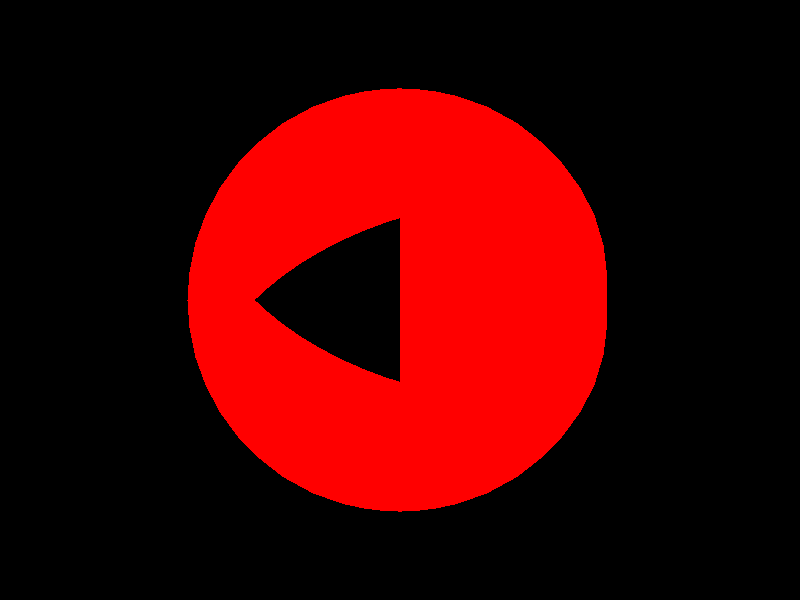 #include "colors.inc"

background { color Black }

  mesh {
    triangle {
      <0.525735,-0.850648,-6.71186e-05>, <0.494174,-0.863241,0.102993>, <0.430466,-0.902607,-4.88399e-05>
    }
    triangle {
      <0.445748,-0.864573,0.231996>, <0.372488,-0.920088,0.121209>, <0.494174,-0.863241,0.102993>
    }
    triangle {
      <0.3023,-0.953213,-2.66463e-05>, <0.430466,-0.902607,-4.88399e-05>, <0.372488,-0.920088,0.121209>
    }
    triangle {
      <0.494174,-0.863241,0.102993>, <0.372488,-0.920088,0.121209>, <0.430466,-0.902607,-4.88399e-05>
    }
    triangle {
      <0.309083,-0.809002,0.499983>, <0.235071,-0.891017,0.38837>, <0.383147,-0.84725,0.367921>
    }
    triangle {
      <0.157361,-0.951035,0.266028>, <0.307815,-0.916912,0.254014>, <0.235071,-0.891017,0.38837>
    }
    triangle {
      <0.445748,-0.864573,0.231996>, <0.383147,-0.84725,0.367921>, <0.307815,-0.916912,0.254014>
    }
    triangle {
      <0.235071,-0.891017,0.38837>, <0.307815,-0.916912,0.254014>, <0.383147,-0.84725,0.367921>
    }
    triangle {
      <7.29957e-06,-1,1.69105e-05>, <0.155687,-0.987806,-4.06817e-06>, <0.0786655,-0.987668,0.135366>
    }
    triangle {
      <0.3023,-0.953213,-2.66463e-05>, <0.231731,-0.963927,0.130944>, <0.155687,-0.987806,-4.06817e-06>
    }
    triangle {
      <0.157361,-0.951035,0.266028>, <0.0786655,-0.987668,0.135366>, <0.231731,-0.963927,0.130944>
    }
    triangle {
      <0.155687,-0.987806,-4.06817e-06>, <0.231731,-0.963927,0.130944>, <0.0786655,-0.987668,0.135366>
    }
    triangle {
      <0.445748,-0.864573,0.231996>, <0.307815,-0.916912,0.254014>, <0.372488,-0.920088,0.121209>
    }
    triangle {
      <0.157361,-0.951035,0.266028>, <0.231731,-0.963927,0.130944>, <0.307815,-0.916912,0.254014>
    }
    triangle {
      <0.3023,-0.953213,-2.66463e-05>, <0.372488,-0.920088,0.121209>, <0.231731,-0.963927,0.130944>
    }
    triangle {
      <0.307815,-0.916912,0.254014>, <0.231731,-0.963927,0.130944>, <0.372488,-0.920088,0.121209>
    }
    triangle {
      <6.11012e-05,-0.525699,0.850671>, <-0.0636302,-0.597182,0.799578>, <0.0637564,-0.597176,0.799572>
    }
    triangle {
      <-0.143353,-0.677738,0.721194>, <6.34987e-05,-0.689876,0.723927>, <-0.0636302,-0.597182,0.799578>
    }
    triangle {
      <0.143481,-0.677726,0.72118>, <0.0637564,-0.597176,0.799572>, <6.34987e-05,-0.689876,0.723927>
    }
    triangle {
      <-0.0636302,-0.597182,0.799578>, <6.34987e-05,-0.689876,0.723927>, <0.0637564,-0.597176,0.799572>
    }
    triangle {
      <-0.308966,-0.809019,0.500029>, <-0.156322,-0.842417,0.515652>, <-0.227353,-0.751039,0.619879>
    }
    triangle {
      <5.62544e-05,-0.8538,0.520601>, <-0.0760081,-0.773703,0.628972>, <-0.156322,-0.842417,0.515652>
    }
    triangle {
      <-0.143353,-0.677738,0.721194>, <-0.227353,-0.751039,0.619879>, <-0.0760081,-0.773703,0.628972>
    }
    triangle {
      <-0.156322,-0.842417,0.515652>, <-0.0760081,-0.773703,0.628972>, <-0.227353,-0.751039,0.619879>
    }
    triangle {
      <0.309083,-0.809002,0.499983>, <0.227479,-0.751024,0.619852>, <0.156436,-0.842409,0.51563>
    }
    triangle {
      <0.143481,-0.677726,0.72118>, <0.0761312,-0.773699,0.628963>, <0.227479,-0.751024,0.619852>
    }
    triangle {
      <5.62544e-05,-0.8538,0.520601>, <0.156436,-0.842409,0.51563>, <0.0761312,-0.773699,0.628963>
    }
    triangle {
      <0.227479,-0.751024,0.619852>, <0.0761312,-0.773699,0.628963>, <0.156436,-0.842409,0.51563>
    }
    triangle {
      <-0.143353,-0.677738,0.721194>, <-0.0760081,-0.773703,0.628972>, <6.34987e-05,-0.689876,0.723927>
    }
    triangle {
      <5.62544e-05,-0.8538,0.520601>, <0.0761312,-0.773699,0.628963>, <-0.0760081,-0.773703,0.628972>
    }
    triangle {
      <0.143481,-0.677726,0.72118>, <6.34987e-05,-0.689876,0.723927>, <0.0761312,-0.773699,0.628963>
    }
    triangle {
      <-0.0760081,-0.773703,0.628972>, <0.0761312,-0.773699,0.628963>, <6.34987e-05,-0.689876,0.723927>
    }
    triangle {
      <-0.525696,-0.850672,6.46227e-05>, <-0.430435,-0.902622,5.9021e-05>, <-0.494113,-0.863262,0.103106>
    }
    triangle {
      <-0.302277,-0.95322,4.91063e-05>, <-0.372432,-0.920099,0.121293>, <-0.430435,-0.902622,5.9021e-05>
    }
    triangle {
      <-0.445664,-0.864592,0.232086>, <-0.494113,-0.863262,0.103106>, <-0.372432,-0.920099,0.121293>
    }
    triangle {
      <-0.430435,-0.902622,5.9021e-05>, <-0.372432,-0.920099,0.121293>, <-0.494113,-0.863262,0.103106>
    }
    triangle {
      <7.29957e-06,-1,1.69105e-05>, <-0.0786184,-0.987669,0.135383>, <-0.155671,-0.987809,3.49479e-05>
    }
    triangle {
      <-0.157285,-0.951039,0.266058>, <-0.23168,-0.963932,0.130996>, <-0.0786184,-0.987669,0.135383>
    }
    triangle {
      <-0.302277,-0.95322,4.91063e-05>, <-0.155671,-0.987809,3.49479e-05>, <-0.23168,-0.963932,0.130996>
    }
    triangle {
      <-0.0786184,-0.987669,0.135383>, <-0.23168,-0.963932,0.130996>, <-0.155671,-0.987809,3.49479e-05>
    }
    triangle {
      <-0.308966,-0.809019,0.500029>, <-0.383043,-0.847268,0.367987>, <-0.234972,-0.891025,0.38841>
    }
    triangle {
      <-0.445664,-0.864592,0.232086>, <-0.307735,-0.916921,0.254075>, <-0.383043,-0.847268,0.367987>
    }
    triangle {
      <-0.157285,-0.951039,0.266058>, <-0.234972,-0.891025,0.38841>, <-0.307735,-0.916921,0.254075>
    }
    triangle {
      <-0.383043,-0.847268,0.367987>, <-0.307735,-0.916921,0.254075>, <-0.234972,-0.891025,0.38841>
    }
    triangle {
      <-0.302277,-0.95322,4.91063e-05>, <-0.23168,-0.963932,0.130996>, <-0.372432,-0.920099,0.121293>
    }
    triangle {
      <-0.157285,-0.951039,0.266058>, <-0.307735,-0.916921,0.254075>, <-0.23168,-0.963932,0.130996>
    }
    triangle {
      <-0.445664,-0.864592,0.232086>, <-0.372432,-0.920099,0.121293>, <-0.307735,-0.916921,0.254075>
    }
    triangle {
      <-0.23168,-0.963932,0.130996>, <-0.307735,-0.916921,0.254075>, <-0.372432,-0.920099,0.121293>
    }
    triangle {
      <0.309083,-0.809002,0.499983>, <0.156436,-0.842409,0.51563>, <0.235071,-0.891017,0.38837>
    }
    triangle {
      <5.62544e-05,-0.8538,0.520601>, <0.0792852,-0.913925,0.398065>, <0.156436,-0.842409,0.51563>
    }
    triangle {
      <0.157361,-0.951035,0.266028>, <0.235071,-0.891017,0.38837>, <0.0792852,-0.913925,0.398065>
    }
    triangle {
      <0.156436,-0.842409,0.51563>, <0.0792852,-0.913925,0.398065>, <0.235071,-0.891017,0.38837>
    }
    triangle {
      <-0.308966,-0.809019,0.500029>, <-0.234972,-0.891025,0.38841>, <-0.156322,-0.842417,0.515652>
    }
    triangle {
      <-0.157285,-0.951039,0.266058>, <-0.0791887,-0.913927,0.398078>, <-0.234972,-0.891025,0.38841>
    }
    triangle {
      <5.62544e-05,-0.8538,0.520601>, <-0.156322,-0.842417,0.515652>, <-0.0791887,-0.913927,0.398078>
    }
    triangle {
      <-0.234972,-0.891025,0.38841>, <-0.0791887,-0.913927,0.398078>, <-0.156322,-0.842417,0.515652>
    }
    triangle {
      <7.29957e-06,-1,1.69105e-05>, <0.0786655,-0.987668,0.135366>, <-0.0786184,-0.987669,0.135383>
    }
    triangle {
      <0.157361,-0.951035,0.266028>, <3.69865e-05,-0.962898,0.269865>, <0.0786655,-0.987668,0.135366>
    }
    triangle {
      <-0.157285,-0.951039,0.266058>, <-0.0786184,-0.987669,0.135383>, <3.69865e-05,-0.962898,0.269865>
    }
    triangle {
      <0.0786655,-0.987668,0.135366>, <3.69865e-05,-0.962898,0.269865>, <-0.0786184,-0.987669,0.135383>
    }
    triangle {
      <5.62544e-05,-0.8538,0.520601>, <-0.0791887,-0.913927,0.398078>, <0.0792852,-0.913925,0.398065>
    }
    triangle {
      <-0.157285,-0.951039,0.266058>, <3.69865e-05,-0.962898,0.269865>, <-0.0791887,-0.913927,0.398078>
    }
    triangle {
      <0.157361,-0.951035,0.266028>, <0.0792852,-0.913925,0.398065>, <3.69865e-05,-0.962898,0.269865>
    }
    triangle {
      <-0.0791887,-0.913927,0.398078>, <3.69865e-05,-0.962898,0.269865>, <0.0792852,-0.913925,0.398065>
    }
    triangle {
      <-0.000152055,-0.525812,-0.850601>, <0.0635454,-0.597271,-0.799519>, <-0.0638199,-0.597277,-0.799492>
    }
    triangle {
      <0.143279,-0.6778,-0.721151>, <-0.0001179,-0.689948,-0.723859>, <0.0635454,-0.597271,-0.799519>
    }
    triangle {
      <-0.143512,-0.677811,-0.721094>, <-0.0638199,-0.597277,-0.799492>, <-0.0001179,-0.689948,-0.723859>
    }
    triangle {
      <0.0635454,-0.597271,-0.799519>, <-0.0001179,-0.689948,-0.723859>, <-0.0638199,-0.597277,-0.799492>
    }
    triangle {
      <0.308926,-0.809039,-0.500021>, <0.15629,-0.842444,-0.515618>, <0.227294,-0.751077,-0.619855>
    }
    triangle {
      <-7.41967e-05,-0.853834,-0.520546>, <0.0759636,-0.77375,-0.62892>, <0.15629,-0.842444,-0.515618>
    }
    triangle {
      <0.143279,-0.6778,-0.721151>, <0.227294,-0.751077,-0.619855>, <0.0759636,-0.77375,-0.62892>
    }
    triangle {
      <0.15629,-0.842444,-0.515618>, <0.0759636,-0.77375,-0.62892>, <0.227294,-0.751077,-0.619855>
    }
    triangle {
      <-0.309059,-0.809056,-0.499912>, <-0.227479,-0.751093,-0.619769>, <-0.156435,-0.842451,-0.515562>
    }
    triangle {
      <-0.143512,-0.677811,-0.721094>, <-0.0761557,-0.773755,-0.628891>, <-0.227479,-0.751093,-0.619769>
    }
    triangle {
      <-7.41967e-05,-0.853834,-0.520546>, <-0.156435,-0.842451,-0.515562>, <-0.0761557,-0.773755,-0.628891>
    }
    triangle {
      <-0.227479,-0.751093,-0.619769>, <-0.0761557,-0.773755,-0.628891>, <-0.156435,-0.842451,-0.515562>
    }
    triangle {
      <0.143279,-0.6778,-0.721151>, <0.0759636,-0.77375,-0.62892>, <-0.0001179,-0.689948,-0.723859>
    }
    triangle {
      <-7.41967e-05,-0.853834,-0.520546>, <-0.0761557,-0.773755,-0.628891>, <0.0759636,-0.77375,-0.62892>
    }
    triangle {
      <-0.143512,-0.677811,-0.721094>, <-0.0001179,-0.689948,-0.723859>, <-0.0761557,-0.773755,-0.628891>
    }
    triangle {
      <0.0759636,-0.77375,-0.62892>, <-0.0761557,-0.773755,-0.628891>, <-0.0001179,-0.689948,-0.723859>
    }
    triangle {
      <0.525735,-0.850648,-6.71186e-05>, <0.430466,-0.902607,-4.88399e-05>, <0.494138,-0.863247,-0.103114>
    }
    triangle {
      <0.3023,-0.953213,-2.66463e-05>, <0.372448,-0.920094,-0.121285>, <0.430466,-0.902607,-4.88399e-05>
    }
    triangle {
      <0.445668,-0.864587,-0.232096>, <0.494138,-0.863247,-0.103114>, <0.372448,-0.920094,-0.121285>
    }
    triangle {
      <0.430466,-0.902607,-4.88399e-05>, <0.372448,-0.920094,-0.121285>, <0.494138,-0.863247,-0.103114>
    }
    triangle {
      <7.29957e-06,-1,1.69105e-05>, <0.0786294,-0.987673,-0.135351>, <0.155687,-0.987806,-4.06817e-06>
    }
    triangle {
      <0.157285,-0.951046,-0.26603>, <0.231692,-0.963932,-0.130974>, <0.0786294,-0.987673,-0.135351>
    }
    triangle {
      <0.3023,-0.953213,-2.66463e-05>, <0.155687,-0.987806,-4.06817e-06>, <0.231692,-0.963932,-0.130974>
    }
    triangle {
      <0.0786294,-0.987673,-0.135351>, <0.231692,-0.963932,-0.130974>, <0.155687,-0.987806,-4.06817e-06>
    }
    triangle {
      <0.308926,-0.809039,-0.500021>, <0.383025,-0.847274,-0.367992>, <0.234954,-0.891039,-0.38839>
    }
    triangle {
      <0.445668,-0.864587,-0.232096>, <0.307735,-0.916925,-0.254064>, <0.383025,-0.847274,-0.367992>
    }
    triangle {
      <0.157285,-0.951046,-0.26603>, <0.234954,-0.891039,-0.38839>, <0.307735,-0.916925,-0.254064>
    }
    triangle {
      <0.383025,-0.847274,-0.367992>, <0.307735,-0.916925,-0.254064>, <0.234954,-0.891039,-0.38839>
    }
    triangle {
      <0.3023,-0.953213,-2.66463e-05>, <0.231692,-0.963932,-0.130974>, <0.372448,-0.920094,-0.121285>
    }
    triangle {
      <0.157285,-0.951046,-0.26603>, <0.307735,-0.916925,-0.254064>, <0.231692,-0.963932,-0.130974>
    }
    triangle {
      <0.445668,-0.864587,-0.232096>, <0.372448,-0.920094,-0.121285>, <0.307735,-0.916925,-0.254064>
    }
    triangle {
      <0.231692,-0.963932,-0.130974>, <0.307735,-0.916925,-0.254064>, <0.372448,-0.920094,-0.121285>
    }
    triangle {
      <-0.525696,-0.850672,6.46227e-05>, <-0.494129,-0.863268,-0.10298>, <-0.430435,-0.902622,5.9021e-05>
    }
    triangle {
      <-0.445701,-0.864606,-0.231963>, <-0.372453,-0.920105,-0.121182>, <-0.494129,-0.863268,-0.10298>
    }
    triangle {
      <-0.302277,-0.95322,4.91063e-05>, <-0.430435,-0.902622,5.9021e-05>, <-0.372453,-0.920105,-0.121182>
    }
    triangle {
      <-0.494129,-0.863268,-0.10298>, <-0.372453,-0.920105,-0.121182>, <-0.430435,-0.902622,5.9021e-05>
    }
    triangle {
      <-0.309059,-0.809056,-0.499912>, <-0.23505,-0.891047,-0.388312>, <-0.383106,-0.847292,-0.367866>
    }
    triangle {
      <-0.157343,-0.95105,-0.265982>, <-0.307783,-0.916934,-0.25397>, <-0.23505,-0.891047,-0.388312>
    }
    triangle {
      <-0.445701,-0.864606,-0.231963>, <-0.383106,-0.847292,-0.367866>, <-0.307783,-0.916934,-0.25397>
    }
    triangle {
      <-0.23505,-0.891047,-0.388312>, <-0.307783,-0.916934,-0.25397>, <-0.383106,-0.847292,-0.367866>
    }
    triangle {
      <7.29957e-06,-1,1.69105e-05>, <-0.155671,-0.987809,3.49479e-05>, <-0.0786501,-0.987674,-0.135329>
    }
    triangle {
      <-0.302277,-0.95322,4.91063e-05>, <-0.231707,-0.963937,-0.130909>, <-0.155671,-0.987809,3.49479e-05>
    }
    triangle {
      <-0.157343,-0.95105,-0.265982>, <-0.0786501,-0.987674,-0.135329>, <-0.231707,-0.963937,-0.130909>
    }
    triangle {
      <-0.155671,-0.987809,3.49479e-05>, <-0.231707,-0.963937,-0.130909>, <-0.0786501,-0.987674,-0.135329>
    }
    triangle {
      <-0.445701,-0.864606,-0.231963>, <-0.307783,-0.916934,-0.25397>, <-0.372453,-0.920105,-0.121182>
    }
    triangle {
      <-0.157343,-0.95105,-0.265982>, <-0.231707,-0.963937,-0.130909>, <-0.307783,-0.916934,-0.25397>
    }
    triangle {
      <-0.302277,-0.95322,4.91063e-05>, <-0.372453,-0.920105,-0.121182>, <-0.231707,-0.963937,-0.130909>
    }
    triangle {
      <-0.307783,-0.916934,-0.25397>, <-0.231707,-0.963937,-0.130909>, <-0.372453,-0.920105,-0.121182>
    }
    triangle {
      <0.308926,-0.809039,-0.500021>, <0.234954,-0.891039,-0.38839>, <0.15629,-0.842444,-0.515618>
    }
    triangle {
      <0.157285,-0.951046,-0.26603>, <0.0791789,-0.913945,-0.398039>, <0.234954,-0.891039,-0.38839>
    }
    triangle {
      <-7.41967e-05,-0.853834,-0.520546>, <0.15629,-0.842444,-0.515618>, <0.0791789,-0.913945,-0.398039>
    }
    triangle {
      <0.234954,-0.891039,-0.38839>, <0.0791789,-0.913945,-0.398039>, <0.15629,-0.842444,-0.515618>
    }
    triangle {
      <7.29957e-06,-1,1.69105e-05>, <-0.0786501,-0.987674,-0.135329>, <0.0786294,-0.987673,-0.135351>
    }
    triangle {
      <-0.157343,-0.95105,-0.265982>, <-3.06317e-05,-0.962909,-0.269825>, <-0.0786501,-0.987674,-0.135329>
    }
    triangle {
      <0.157285,-0.951046,-0.26603>, <0.0786294,-0.987673,-0.135351>, <-3.06317e-05,-0.962909,-0.269825>
    }
    triangle {
      <-0.0786501,-0.987674,-0.135329>, <-3.06317e-05,-0.962909,-0.269825>, <0.0786294,-0.987673,-0.135351>
    }
    triangle {
      <-0.309059,-0.809056,-0.499912>, <-0.156435,-0.842451,-0.515562>, <-0.23505,-0.891047,-0.388312>
    }
    triangle {
      <-7.41967e-05,-0.853834,-0.520546>, <-0.0792819,-0.913948,-0.398012>, <-0.156435,-0.842451,-0.515562>
    }
    triangle {
      <-0.157343,-0.95105,-0.265982>, <-0.23505,-0.891047,-0.388312>, <-0.0792819,-0.913948,-0.398012>
    }
    triangle {
      <-0.156435,-0.842451,-0.515562>, <-0.0792819,-0.913948,-0.398012>, <-0.23505,-0.891047,-0.388312>
    }
    triangle {
      <0.157285,-0.951046,-0.26603>, <-3.06317e-05,-0.962909,-0.269825>, <0.0791789,-0.913945,-0.398039>
    }
    triangle {
      <-0.157343,-0.95105,-0.265982>, <-0.0792819,-0.913948,-0.398012>, <-3.06317e-05,-0.962909,-0.269825>
    }
    triangle {
      <-7.41967e-05,-0.853834,-0.520546>, <0.0791789,-0.913945,-0.398039>, <-0.0792819,-0.913948,-0.398012>
    }
    triangle {
      <-3.06317e-05,-0.962909,-0.269825>, <-0.0792819,-0.913948,-0.398012>, <0.0791789,-0.913945,-0.398039>
    }
    triangle {
      <-0.850699,-0.000192775,-0.525654>, <-0.79961,-0.0638757,-0.597113>, <-0.863275,-0.103227,-0.494065>
    }
    triangle {
      <-0.721235,-0.143585,-0.677645>, <-0.798879,-0.196344,-0.568543>, <-0.79961,-0.0638757,-0.597113>
    }
    triangle {
      <-0.86459,-0.232193,-0.445612>, <-0.863275,-0.103227,-0.494065>, <-0.798879,-0.196344,-0.568543>
    }
    triangle {
      <-0.79961,-0.0638757,-0.597113>, <-0.798879,-0.196344,-0.568543>, <-0.863275,-0.103227,-0.494065>
    }
    triangle {
      <-0.500097,-0.30916,-0.808902>, <-0.599349,-0.375526,-0.706937>, <-0.619934,-0.227567,-0.75093>
    }
    triangle {
      <-0.685035,-0.430569,-0.587654>, <-0.709936,-0.288112,-0.642637>, <-0.599349,-0.375526,-0.706937>
    }
    triangle {
      <-0.721235,-0.143585,-0.677645>, <-0.619934,-0.227567,-0.75093>, <-0.709936,-0.288112,-0.642637>
    }
    triangle {
      <-0.599349,-0.375526,-0.706937>, <-0.709936,-0.288112,-0.642637>, <-0.619934,-0.227567,-0.75093>
    }
    triangle {
      <-0.808996,-0.500095,-0.308918>, <-0.847253,-0.368075,-0.382991>, <-0.755664,-0.472147,-0.453926>
    }
    triangle {
      <-0.86459,-0.232193,-0.445612>, <-0.785973,-0.335112,-0.519563>, <-0.847253,-0.368075,-0.382991>
    }
    triangle {
      <-0.685035,-0.430569,-0.587654>, <-0.755664,-0.472147,-0.453926>, <-0.785973,-0.335112,-0.519563>
    }
    triangle {
      <-0.847253,-0.368075,-0.382991>, <-0.785973,-0.335112,-0.519563>, <-0.755664,-0.472147,-0.453926>
    }
    triangle {
      <-0.721235,-0.143585,-0.677645>, <-0.709936,-0.288112,-0.642637>, <-0.798879,-0.196344,-0.568543>
    }
    triangle {
      <-0.685035,-0.430569,-0.587654>, <-0.785973,-0.335112,-0.519563>, <-0.709936,-0.288112,-0.642637>
    }
    triangle {
      <-0.86459,-0.232193,-0.445612>, <-0.798879,-0.196344,-0.568543>, <-0.785973,-0.335112,-0.519563>
    }
    triangle {
      <-0.709936,-0.288112,-0.642637>, <-0.785973,-0.335112,-0.519563>, <-0.798879,-0.196344,-0.568543>
    }
    triangle {
      <-0.000152055,-0.525812,-0.850601>, <-0.0638199,-0.597277,-0.799492>, <-0.103196,-0.494245,-0.863176>
    }
    triangle {
      <-0.143512,-0.677811,-0.721094>, <-0.196297,-0.568731,-0.798757>, <-0.0638199,-0.597277,-0.799492>
    }
    triangle {
      <-0.232175,-0.445816,-0.86449>, <-0.103196,-0.494245,-0.863176>, <-0.196297,-0.568731,-0.798757>
    }
    triangle {
      <-0.0638199,-0.597277,-0.799492>, <-0.196297,-0.568731,-0.798757>, <-0.103196,-0.494245,-0.863176>
    }
    triangle {
      <-0.309059,-0.809056,-0.499912>, <-0.375448,-0.707119,-0.599184>, <-0.227479,-0.751093,-0.619769>
    }
    triangle {
      <-0.430517,-0.58786,-0.684892>, <-0.28805,-0.642824,-0.709792>, <-0.375448,-0.707119,-0.599184>
    }
    triangle {
      <-0.143512,-0.677811,-0.721094>, <-0.227479,-0.751093,-0.619769>, <-0.28805,-0.642824,-0.709792>
    }
    triangle {
      <-0.375448,-0.707119,-0.599184>, <-0.28805,-0.642824,-0.709792>, <-0.227479,-0.751093,-0.619769>
    }
    triangle {
      <-0.500097,-0.30916,-0.808902>, <-0.368068,-0.383216,-0.847155>, <-0.47212,-0.454152,-0.755545>
    }
    triangle {
      <-0.232175,-0.445816,-0.86449>, <-0.335076,-0.519771,-0.785851>, <-0.368068,-0.383216,-0.847155>
    }
    triangle {
      <-0.430517,-0.58786,-0.684892>, <-0.47212,-0.454152,-0.755545>, <-0.335076,-0.519771,-0.785851>
    }
    triangle {
      <-0.368068,-0.383216,-0.847155>, <-0.335076,-0.519771,-0.785851>, <-0.47212,-0.454152,-0.755545>
    }
    triangle {
      <-0.143512,-0.677811,-0.721094>, <-0.28805,-0.642824,-0.709792>, <-0.196297,-0.568731,-0.798757>
    }
    triangle {
      <-0.430517,-0.58786,-0.684892>, <-0.335076,-0.519771,-0.785851>, <-0.28805,-0.642824,-0.709792>
    }
    triangle {
      <-0.232175,-0.445816,-0.86449>, <-0.196297,-0.568731,-0.798757>, <-0.335076,-0.519771,-0.785851>
    }
    triangle {
      <-0.28805,-0.642824,-0.709792>, <-0.335076,-0.519771,-0.785851>, <-0.196297,-0.568731,-0.798757>
    }
    triangle {
      <-0.525696,-0.850672,6.46227e-05>, <-0.59717,-0.799588,-0.0636158>, <-0.494129,-0.863268,-0.10298>
    }
    triangle {
      <-0.677717,-0.721219,-0.143326>, <-0.568626,-0.798881,-0.196096>, <-0.59717,-0.799588,-0.0636158>
    }
    triangle {
      <-0.445701,-0.864606,-0.231963>, <-0.494129,-0.863268,-0.10298>, <-0.568626,-0.798881,-0.196096>
    }
    triangle {
      <-0.59717,-0.799588,-0.0636158>, <-0.568626,-0.798881,-0.196096>, <-0.494129,-0.863268,-0.10298>
    }
    triangle {
      <-0.808996,-0.500095,-0.308918>, <-0.707049,-0.599367,-0.375288>, <-0.751015,-0.619924,-0.227314>
    }
    triangle {
      <-0.58778,-0.685069,-0.430343>, <-0.642736,-0.709946,-0.287867>, <-0.707049,-0.599367,-0.375288>
    }
    triangle {
      <-0.677717,-0.721219,-0.143326>, <-0.751015,-0.619924,-0.227314>, <-0.642736,-0.709946,-0.287867>
    }
    triangle {
      <-0.707049,-0.599367,-0.375288>, <-0.642736,-0.709946,-0.287867>, <-0.751015,-0.619924,-0.227314>
    }
    triangle {
      <-0.309059,-0.809056,-0.499912>, <-0.383106,-0.847292,-0.367866>, <-0.454062,-0.755713,-0.471938>
    }
    triangle {
      <-0.445701,-0.864606,-0.231963>, <-0.519673,-0.785999,-0.334881>, <-0.383106,-0.847292,-0.367866>
    }
    triangle {
      <-0.58778,-0.685069,-0.430343>, <-0.454062,-0.755713,-0.471938>, <-0.519673,-0.785999,-0.334881>
    }
    triangle {
      <-0.383106,-0.847292,-0.367866>, <-0.519673,-0.785999,-0.334881>, <-0.454062,-0.755713,-0.471938>
    }
    triangle {
      <-0.677717,-0.721219,-0.143326>, <-0.642736,-0.709946,-0.287867>, <-0.568626,-0.798881,-0.196096>
    }
    triangle {
      <-0.58778,-0.685069,-0.430343>, <-0.519673,-0.785999,-0.334881>, <-0.642736,-0.709946,-0.287867>
    }
    triangle {
      <-0.445701,-0.864606,-0.231963>, <-0.568626,-0.798881,-0.196096>, <-0.519673,-0.785999,-0.334881>
    }
    triangle {
      <-0.642736,-0.709946,-0.287867>, <-0.519673,-0.785999,-0.334881>, <-0.568626,-0.798881,-0.196096>
    }
    triangle {
      <-0.500097,-0.30916,-0.808902>, <-0.47212,-0.454152,-0.755545>, <-0.599349,-0.375526,-0.706937>
    }
    triangle {
      <-0.430517,-0.58786,-0.684892>, <-0.564886,-0.515971,-0.643955>, <-0.47212,-0.454152,-0.755545>
    }
    triangle {
      <-0.685035,-0.430569,-0.587654>, <-0.599349,-0.375526,-0.706937>, <-0.564886,-0.515971,-0.643955>
    }
    triangle {
      <-0.47212,-0.454152,-0.755545>, <-0.564886,-0.515971,-0.643955>, <-0.599349,-0.375526,-0.706937>
    }
    triangle {
      <-0.309059,-0.809056,-0.499912>, <-0.454062,-0.755713,-0.471938>, <-0.375448,-0.707119,-0.599184>
    }
    triangle {
      <-0.58778,-0.685069,-0.430343>, <-0.515903,-0.64415,-0.564726>, <-0.454062,-0.755713,-0.471938>
    }
    triangle {
      <-0.430517,-0.58786,-0.684892>, <-0.375448,-0.707119,-0.599184>, <-0.515903,-0.64415,-0.564726>
    }
    triangle {
      <-0.454062,-0.755713,-0.471938>, <-0.515903,-0.64415,-0.564726>, <-0.375448,-0.707119,-0.599184>
    }
    triangle {
      <-0.808996,-0.500095,-0.308918>, <-0.755664,-0.472147,-0.453926>, <-0.707049,-0.599367,-0.375288>
    }
    triangle {
      <-0.685035,-0.430569,-0.587654>, <-0.644092,-0.564929,-0.515752>, <-0.755664,-0.472147,-0.453926>
    }
    triangle {
      <-0.58778,-0.685069,-0.430343>, <-0.707049,-0.599367,-0.375288>, <-0.644092,-0.564929,-0.515752>
    }
    triangle {
      <-0.755664,-0.472147,-0.453926>, <-0.644092,-0.564929,-0.515752>, <-0.707049,-0.599367,-0.375288>
    }
    triangle {
      <-0.430517,-0.58786,-0.684892>, <-0.515903,-0.64415,-0.564726>, <-0.564886,-0.515971,-0.643955>
    }
    triangle {
      <-0.58778,-0.685069,-0.430343>, <-0.644092,-0.564929,-0.515752>, <-0.515903,-0.64415,-0.564726>
    }
    triangle {
      <-0.685035,-0.430569,-0.587654>, <-0.564886,-0.515971,-0.643955>, <-0.644092,-0.564929,-0.515752>
    }
    triangle {
      <-0.515903,-0.64415,-0.564726>, <-0.644092,-0.564929,-0.515752>, <-0.564886,-0.515971,-0.643955>
    }
    triangle {
      <-0.850661,-6.48767e-05,0.525715>, <-0.902614,-8.22454e-05,0.430451>, <-0.86324,-0.103117,0.494148>
    }
    triangle {
      <-0.953215,-0.000103475,0.302293>, <-0.920079,-0.12133,0.372469>, <-0.902614,-8.22454e-05,0.430451>
    }
    triangle {
      <-0.864559,-0.232106,0.445717>, <-0.86324,-0.103117,0.494148>, <-0.920079,-0.12133,0.372469>
    }
    triangle {
      <-0.902614,-8.22454e-05,0.430451>, <-0.920079,-0.12133,0.372469>, <-0.86324,-0.103117,0.494148>
    }
    triangle {
      <-1,-0.000145458,2.0549e-05>, <-0.987651,-0.135483,0.0786712>, <-0.987806,-0.000125162,0.15569>
    }
    triangle {
      <-0.951007,-0.26613,0.157356>, <-0.963912,-0.131063,0.231723>, <-0.987651,-0.135483,0.0786712>
    }
    triangle {
      <-0.953215,-0.000103475,0.302293>, <-0.987806,-0.000125162,0.15569>, <-0.963912,-0.131063,0.231723>
    }
    triangle {
      <-0.987651,-0.135483,0.0786712>, <-0.963912,-0.131063,0.231723>, <-0.987806,-0.000125162,0.15569>
    }
    triangle {
      <-0.808971,-0.500052,0.309053>, <-0.847225,-0.368012,0.383114>, <-0.890984,-0.388455,0.235054>
    }
    triangle {
      <-0.864559,-0.232106,0.445717>, <-0.916889,-0.254119,0.307796>, <-0.847225,-0.368012,0.383114>
    }
    triangle {
      <-0.951007,-0.26613,0.157356>, <-0.890984,-0.388455,0.235054>, <-0.916889,-0.254119,0.307796>
    }
    triangle {
      <-0.847225,-0.368012,0.383114>, <-0.916889,-0.254119,0.307796>, <-0.890984,-0.388455,0.235054>
    }
    triangle {
      <-0.953215,-0.000103475,0.302293>, <-0.963912,-0.131063,0.231723>, <-0.920079,-0.12133,0.372469>
    }
    triangle {
      <-0.951007,-0.26613,0.157356>, <-0.916889,-0.254119,0.307796>, <-0.963912,-0.131063,0.231723>
    }
    triangle {
      <-0.864559,-0.232106,0.445717>, <-0.920079,-0.12133,0.372469>, <-0.916889,-0.254119,0.307796>
    }
    triangle {
      <-0.963912,-0.131063,0.231723>, <-0.916889,-0.254119,0.307796>, <-0.920079,-0.12133,0.372469>
    }
    triangle {
      <-0.850699,-0.000192775,-0.525654>, <-0.863275,-0.103227,-0.494065>, <-0.90264,-0.000186967,-0.430396>
    }
    triangle {
      <-0.86459,-0.232193,-0.445612>, <-0.920101,-0.121411,-0.37239>, <-0.863275,-0.103227,-0.494065>
    }
    triangle {
      <-0.953231,-0.000177016,-0.302244>, <-0.90264,-0.000186967,-0.430396>, <-0.920101,-0.121411,-0.37239>
    }
    triangle {
      <-0.863275,-0.103227,-0.494065>, <-0.920101,-0.121411,-0.37239>, <-0.90264,-0.000186967,-0.430396>
    }
    triangle {
      <-0.808996,-0.500095,-0.308918>, <-0.890999,-0.388493,-0.234934>, <-0.847253,-0.368075,-0.382991>
    }
    triangle {
      <-0.951015,-0.266159,-0.157257>, <-0.916907,-0.254178,-0.307694>, <-0.890999,-0.388493,-0.234934>
    }
    triangle {
      <-0.86459,-0.232193,-0.445612>, <-0.847253,-0.368075,-0.382991>, <-0.916907,-0.254178,-0.307694>
    }
    triangle {
      <-0.890999,-0.388493,-0.234934>, <-0.916907,-0.254178,-0.307694>, <-0.847253,-0.368075,-0.382991>
    }
    triangle {
      <-1,-0.000145458,2.0549e-05>, <-0.987813,-0.000163035,-0.155647>, <-0.987655,-0.1355,-0.0785989>
    }
    triangle {
      <-0.953231,-0.000177016,-0.302244>, <-0.963924,-0.131113,-0.231648>, <-0.987813,-0.000163035,-0.155647>
    }
    triangle {
      <-0.951015,-0.266159,-0.157257>, <-0.987655,-0.1355,-0.0785989>, <-0.963924,-0.131113,-0.231648>
    }
    triangle {
      <-0.987813,-0.000163035,-0.155647>, <-0.963924,-0.131113,-0.231648>, <-0.987655,-0.1355,-0.0785989>
    }
    triangle {
      <-0.86459,-0.232193,-0.445612>, <-0.916907,-0.254178,-0.307694>, <-0.920101,-0.121411,-0.37239>
    }
    triangle {
      <-0.951015,-0.266159,-0.157257>, <-0.963924,-0.131113,-0.231648>, <-0.916907,-0.254178,-0.307694>
    }
    triangle {
      <-0.953231,-0.000177016,-0.302244>, <-0.920101,-0.121411,-0.37239>, <-0.963924,-0.131113,-0.231648>
    }
    triangle {
      <-0.916907,-0.254178,-0.307694>, <-0.963924,-0.131113,-0.231648>, <-0.920101,-0.121411,-0.37239>
    }
    triangle {
      <-0.525696,-0.850672,6.46227e-05>, <-0.597162,-0.799583,0.0637514>, <-0.59717,-0.799588,-0.0636158>
    }
    triangle {
      <-0.677702,-0.721206,0.143466>, <-0.689851,-0.723951,6.9776e-05>, <-0.597162,-0.799583,0.0637514>
    }
    triangle {
      <-0.677717,-0.721219,-0.143326>, <-0.59717,-0.799588,-0.0636158>, <-0.689851,-0.723951,6.9776e-05>
    }
    triangle {
      <-0.597162,-0.799583,0.0637514>, <-0.689851,-0.723951,6.9776e-05>, <-0.59717,-0.799588,-0.0636158>
    }
    triangle {
      <-0.808971,-0.500052,0.309053>, <-0.842373,-0.515693,0.156425>, <-0.750993,-0.619898,0.227455>
    }
    triangle {
      <-0.853763,-0.520662,6.55634e-05>, <-0.773665,-0.629005,0.0761282>, <-0.842373,-0.515693,0.156425>
    }
    triangle {
      <-0.677702,-0.721206,0.143466>, <-0.750993,-0.619898,0.227455>, <-0.773665,-0.629005,0.0761282>
    }
    triangle {
      <-0.842373,-0.515693,0.156425>, <-0.773665,-0.629005,0.0761282>, <-0.750993,-0.619898,0.227455>
    }
    triangle {
      <-0.808996,-0.500095,-0.308918>, <-0.751015,-0.619924,-0.227314>, <-0.842384,-0.515714,-0.156293>
    }
    triangle {
      <-0.677717,-0.721219,-0.143326>, <-0.773672,-0.629014,-0.0759896>, <-0.751015,-0.619924,-0.227314>
    }
    triangle {
      <-0.853763,-0.520662,6.55634e-05>, <-0.842384,-0.515714,-0.156293>, <-0.773672,-0.629014,-0.0759896>
    }
    triangle {
      <-0.751015,-0.619924,-0.227314>, <-0.773672,-0.629014,-0.0759896>, <-0.842384,-0.515714,-0.156293>
    }
    triangle {
      <-0.677702,-0.721206,0.143466>, <-0.773665,-0.629005,0.0761282>, <-0.689851,-0.723951,6.9776e-05>
    }
    triangle {
      <-0.853763,-0.520662,6.55634e-05>, <-0.773672,-0.629014,-0.0759896>, <-0.773665,-0.629005,0.0761282>
    }
    triangle {
      <-0.677717,-0.721219,-0.143326>, <-0.689851,-0.723951,6.9776e-05>, <-0.773672,-0.629014,-0.0759896>
    }
    triangle {
      <-0.773665,-0.629005,0.0761282>, <-0.773672,-0.629014,-0.0759896>, <-0.689851,-0.723951,6.9776e-05>
    }
    triangle {
      <-1,-0.000145458,2.0549e-05>, <-0.987655,-0.1355,-0.0785989>, <-0.987651,-0.135483,0.0786712>
    }
    triangle {
      <-0.951015,-0.266159,-0.157257>, <-0.96287,-0.269966,4.8729e-05>, <-0.987655,-0.1355,-0.0785989>
    }
    triangle {
      <-0.951007,-0.26613,0.157356>, <-0.987651,-0.135483,0.0786712>, <-0.96287,-0.269966,4.8729e-05>
    }
    triangle {
      <-0.987655,-0.1355,-0.0785989>, <-0.96287,-0.269966,4.8729e-05>, <-0.987651,-0.135483,0.0786712>
    }
    triangle {
      <-0.808996,-0.500095,-0.308918>, <-0.842384,-0.515714,-0.156293>, <-0.890999,-0.388493,-0.234934>
    }
    triangle {
      <-0.853763,-0.520662,6.55634e-05>, <-0.913893,-0.39816,-0.0791687>, <-0.842384,-0.515714,-0.156293>
    }
    triangle {
      <-0.951015,-0.266159,-0.157257>, <-0.890999,-0.388493,-0.234934>, <-0.913893,-0.39816,-0.0791687>
    }
    triangle {
      <-0.842384,-0.515714,-0.156293>, <-0.913893,-0.39816,-0.0791687>, <-0.890999,-0.388493,-0.234934>
    }
    triangle {
      <-0.808971,-0.500052,0.309053>, <-0.890984,-0.388455,0.235054>, <-0.842373,-0.515693,0.156425>
    }
    triangle {
      <-0.951007,-0.26613,0.157356>, <-0.913889,-0.398147,0.0792864>, <-0.890984,-0.388455,0.235054>
    }
    triangle {
      <-0.853763,-0.520662,6.55634e-05>, <-0.842373,-0.515693,0.156425>, <-0.913889,-0.398147,0.0792864>
    }
    triangle {
      <-0.890984,-0.388455,0.235054>, <-0.913889,-0.398147,0.0792864>, <-0.842373,-0.515693,0.156425>
    }
    triangle {
      <-0.951015,-0.266159,-0.157257>, <-0.913893,-0.39816,-0.0791687>, <-0.96287,-0.269966,4.8729e-05>
    }
    triangle {
      <-0.853763,-0.520662,6.55634e-05>, <-0.913889,-0.398147,0.0792864>, <-0.913893,-0.39816,-0.0791687>
    }
    triangle {
      <-0.951007,-0.26613,0.157356>, <-0.96287,-0.269966,4.8729e-05>, <-0.913889,-0.398147,0.0792864>
    }
    triangle {
      <-0.913893,-0.39816,-0.0791687>, <-0.913889,-0.398147,0.0792864>, <-0.96287,-0.269966,4.8729e-05>
    }
    triangle {
      <6.11012e-05,-0.525699,0.850671>, <-0.102999,-0.494125,0.863268>, <-0.0636302,-0.597182,0.799578>
    }
    triangle {
      <-0.232,-0.445686,0.864604>, <-0.19613,-0.568631,0.798869>, <-0.102999,-0.494125,0.863268>
    }
    triangle {
      <-0.143353,-0.677738,0.721194>, <-0.0636302,-0.597182,0.799578>, <-0.19613,-0.568631,0.798869>
    }
    triangle {
      <-0.102999,-0.494125,0.863268>, <-0.19613,-0.568631,0.798869>, <-0.0636302,-0.597182,0.799578>
    }
    triangle {
      <-0.499979,-0.309015,0.80903>, <-0.472006,-0.45404,0.755684>, <-0.367921,-0.383078,0.847281>
    }
    triangle {
      <-0.430407,-0.587777,0.685031>, <-0.334934,-0.519666,0.785981>, <-0.472006,-0.45404,0.755684>
    }
    triangle {
      <-0.232,-0.445686,0.864604>, <-0.367921,-0.383078,0.847281>, <-0.334934,-0.519666,0.785981>
    }
    triangle {
      <-0.472006,-0.45404,0.755684>, <-0.334934,-0.519666,0.785981>, <-0.367921,-0.383078,0.847281>
    }
    triangle {
      <-0.308966,-0.809019,0.500029>, <-0.227353,-0.751039,0.619879>, <-0.375345,-0.707062,0.599316>
    }
    triangle {
      <-0.143353,-0.677738,0.721194>, <-0.287914,-0.642747,0.709916>, <-0.227353,-0.751039,0.619879>
    }
    triangle {
      <-0.430407,-0.587777,0.685031>, <-0.375345,-0.707062,0.599316>, <-0.287914,-0.642747,0.709916>
    }
    triangle {
      <-0.227353,-0.751039,0.619879>, <-0.287914,-0.642747,0.709916>, <-0.375345,-0.707062,0.599316>
    }
    triangle {
      <-0.232,-0.445686,0.864604>, <-0.334934,-0.519666,0.785981>, <-0.19613,-0.568631,0.798869>
    }
    triangle {
      <-0.430407,-0.587777,0.685031>, <-0.287914,-0.642747,0.709916>, <-0.334934,-0.519666,0.785981>
    }
    triangle {
      <-0.143353,-0.677738,0.721194>, <-0.19613,-0.568631,0.798869>, <-0.287914,-0.642747,0.709916>
    }
    triangle {
      <-0.334934,-0.519666,0.785981>, <-0.287914,-0.642747,0.709916>, <-0.19613,-0.568631,0.798869>
    }
    triangle {
      <-0.850661,-6.48767e-05,0.525715>, <-0.86324,-0.103117,0.494148>, <-0.79956,-0.0637383,0.597194>
    }
    triangle {
      <-0.864559,-0.232106,0.445717>, <-0.798832,-0.196229,0.56865>, <-0.86324,-0.103117,0.494148>
    }
    triangle {
      <-0.721168,-0.143441,0.677747>, <-0.79956,-0.0637383,0.597194>, <-0.798832,-0.196229,0.56865>
    }
    triangle {
      <-0.86324,-0.103117,0.494148>, <-0.798832,-0.196229,0.56865>, <-0.79956,-0.0637383,0.597194>
    }
    triangle {
      <-0.808971,-0.500052,0.309053>, <-0.755622,-0.472081,0.454064>, <-0.847225,-0.368012,0.383114>
    }
    triangle {
      <-0.684972,-0.430479,0.587794>, <-0.785929,-0.335022,0.519689>, <-0.755622,-0.472081,0.454064>
    }
    triangle {
      <-0.864559,-0.232106,0.445717>, <-0.847225,-0.368012,0.383114>, <-0.785929,-0.335022,0.519689>
    }
    triangle {
      <-0.755622,-0.472081,0.454064>, <-0.785929,-0.335022,0.519689>, <-0.847225,-0.368012,0.383114>
    }
    triangle {
      <-0.499979,-0.309015,0.80903>, <-0.619843,-0.22742,0.751049>, <-0.599261,-0.375409,0.707074>
    }
    triangle {
      <-0.721168,-0.143441,0.677747>, <-0.709871,-0.287995,0.642762>, <-0.619843,-0.22742,0.751049>
    }
    triangle {
      <-0.684972,-0.430479,0.587794>, <-0.599261,-0.375409,0.707074>, <-0.709871,-0.287995,0.642762>
    }
    triangle {
      <-0.619843,-0.22742,0.751049>, <-0.709871,-0.287995,0.642762>, <-0.599261,-0.375409,0.707074>
    }
    triangle {
      <-0.864559,-0.232106,0.445717>, <-0.785929,-0.335022,0.519689>, <-0.798832,-0.196229,0.56865>
    }
    triangle {
      <-0.684972,-0.430479,0.587794>, <-0.709871,-0.287995,0.642762>, <-0.785929,-0.335022,0.519689>
    }
    triangle {
      <-0.721168,-0.143441,0.677747>, <-0.798832,-0.196229,0.56865>, <-0.709871,-0.287995,0.642762>
    }
    triangle {
      <-0.785929,-0.335022,0.519689>, <-0.709871,-0.287995,0.642762>, <-0.798832,-0.196229,0.56865>
    }
    triangle {
      <-0.525696,-0.850672,6.46227e-05>, <-0.494113,-0.863262,0.103106>, <-0.597162,-0.799583,0.0637514>
    }
    triangle {
      <-0.445664,-0.864592,0.232086>, <-0.568601,-0.798866,0.196232>, <-0.494113,-0.863262,0.103106>
    }
    triangle {
      <-0.677702,-0.721206,0.143466>, <-0.597162,-0.799583,0.0637514>, <-0.568601,-0.798866,0.196232>
    }
    triangle {
      <-0.494113,-0.863262,0.103106>, <-0.568601,-0.798866,0.196232>, <-0.597162,-0.799583,0.0637514>
    }
    triangle {
      <-0.308966,-0.809019,0.500029>, <-0.453988,-0.755673,0.472073>, <-0.383043,-0.847268,0.367987>
    }
    triangle {
      <-0.587725,-0.685026,0.430486>, <-0.519625,-0.785973,0.335017>, <-0.453988,-0.755673,0.472073>
    }
    triangle {
      <-0.445664,-0.864592,0.232086>, <-0.383043,-0.847268,0.367987>, <-0.519625,-0.785973,0.335017>
    }
    triangle {
      <-0.453988,-0.755673,0.472073>, <-0.519625,-0.785973,0.335017>, <-0.383043,-0.847268,0.367987>
    }
    triangle {
      <-0.808971,-0.500052,0.309053>, <-0.750993,-0.619898,0.227455>, <-0.707011,-0.599322,0.375431>
    }
    triangle {
      <-0.677702,-0.721206,0.143466>, <-0.642703,-0.709918,0.288009>, <-0.750993,-0.619898,0.227455>
    }
    triangle {
      <-0.587725,-0.685026,0.430486>, <-0.707011,-0.599322,0.375431>, <-0.642703,-0.709918,0.288009>
    }
    triangle {
      <-0.750993,-0.619898,0.227455>, <-0.642703,-0.709918,0.288009>, <-0.707011,-0.599322,0.375431>
    }
    triangle {
      <-0.445664,-0.864592,0.232086>, <-0.519625,-0.785973,0.335017>, <-0.568601,-0.798866,0.196232>
    }
    triangle {
      <-0.587725,-0.685026,0.430486>, <-0.642703,-0.709918,0.288009>, <-0.519625,-0.785973,0.335017>
    }
    triangle {
      <-0.677702,-0.721206,0.143466>, <-0.568601,-0.798866,0.196232>, <-0.642703,-0.709918,0.288009>
    }
    triangle {
      <-0.519625,-0.785973,0.335017>, <-0.642703,-0.709918,0.288009>, <-0.568601,-0.798866,0.196232>
    }
    triangle {
      <-0.499979,-0.309015,0.80903>, <-0.599261,-0.375409,0.707074>, <-0.472006,-0.45404,0.755684>
    }
    triangle {
      <-0.684972,-0.430479,0.587794>, <-0.564801,-0.515884,0.644099>, <-0.599261,-0.375409,0.707074>
    }
    triangle {
      <-0.430407,-0.587777,0.685031>, <-0.472006,-0.45404,0.755684>, <-0.564801,-0.515884,0.644099>
    }
    triangle {
      <-0.599261,-0.375409,0.707074>, <-0.564801,-0.515884,0.644099>, <-0.472006,-0.45404,0.755684>
    }
    triangle {
      <-0.808971,-0.500052,0.309053>, <-0.707011,-0.599322,0.375431>, <-0.755622,-0.472081,0.454064>
    }
    triangle {
      <-0.587725,-0.685026,0.430486>, <-0.644032,-0.564865,0.515898>, <-0.707011,-0.599322,0.375431>
    }
    triangle {
      <-0.684972,-0.430479,0.587794>, <-0.755622,-0.472081,0.454064>, <-0.644032,-0.564865,0.515898>
    }
    triangle {
      <-0.707011,-0.599322,0.375431>, <-0.644032,-0.564865,0.515898>, <-0.755622,-0.472081,0.454064>
    }
    triangle {
      <-0.308966,-0.809019,0.500029>, <-0.375345,-0.707062,0.599316>, <-0.453988,-0.755673,0.472073>
    }
    triangle {
      <-0.430407,-0.587777,0.685031>, <-0.515823,-0.644089,0.564869>, <-0.375345,-0.707062,0.599316>
    }
    triangle {
      <-0.587725,-0.685026,0.430486>, <-0.453988,-0.755673,0.472073>, <-0.515823,-0.644089,0.564869>
    }
    triangle {
      <-0.375345,-0.707062,0.599316>, <-0.515823,-0.644089,0.564869>, <-0.453988,-0.755673,0.472073>
    }
    triangle {
      <-0.684972,-0.430479,0.587794>, <-0.644032,-0.564865,0.515898>, <-0.564801,-0.515884,0.644099>
    }
    triangle {
      <-0.587725,-0.685026,0.430486>, <-0.515823,-0.644089,0.564869>, <-0.644032,-0.564865,0.515898>
    }
    triangle {
      <-0.430407,-0.587777,0.685031>, <-0.564801,-0.515884,0.644099>, <-0.515823,-0.644089,0.564869>
    }
    triangle {
      <-0.644032,-0.564865,0.515898>, <-0.515823,-0.644089,0.564869>, <-0.564801,-0.515884,0.644099>
    }
    triangle {
      <-5.59846e-05,0.525857,0.850573>, <0.063626,0.597341,0.79946>, <-0.0637658,0.597319,0.799465>
    }
    triangle {
      <0.143337,0.677897,0.721048>, <-9.0138e-05,0.690016,0.723794>, <0.063626,0.597341,0.79946>
    }
    triangle {
      <-0.143511,0.677845,0.721062>, <-0.0637658,0.597319,0.799465>, <-9.0138e-05,0.690016,0.723794>
    }
    triangle {
      <0.063626,0.597341,0.79946>, <-9.0138e-05,0.690016,0.723794>, <-0.0637658,0.597319,0.799465>
    }
    triangle {
      <0.30892,0.809169,0.499814>, <0.156258,0.84255,0.515454>, <0.227323,0.751196,0.619701>
    }
    triangle {
      <-0.000133889,0.853908,0.520423>, <0.0759629,0.773841,0.628808>, <0.156258,0.84255,0.515454>
    }
    triangle {
      <0.143337,0.677897,0.721048>, <0.227323,0.751196,0.619701>, <0.0759629,0.773841,0.628808>
    }
    triangle {
      <0.156258,0.84255,0.515454>, <0.0759629,0.773841,0.628808>, <0.227323,0.751196,0.619701>
    }
    triangle {
      <-0.309163,0.809048,0.499859>, <-0.227532,0.75111,0.619728>, <-0.156519,0.842488,0.515477>
    }
    triangle {
      <-0.143511,0.677845,0.721062>, <-0.0761844,0.773812,0.628817>, <-0.227532,0.75111,0.619728>
    }
    triangle {
      <-0.000133889,0.853908,0.520423>, <-0.156519,0.842488,0.515477>, <-0.0761844,0.773812,0.628817>
    }
    triangle {
      <-0.227532,0.75111,0.619728>, <-0.0761844,0.773812,0.628817>, <-0.156519,0.842488,0.515477>
    }
    triangle {
      <0.143337,0.677897,0.721048>, <0.0759629,0.773841,0.628808>, <-9.0138e-05,0.690016,0.723794>
    }
    triangle {
      <-0.000133889,0.853908,0.520423>, <-0.0761844,0.773812,0.628817>, <0.0759629,0.773841,0.628808>
    }
    triangle {
      <-0.143511,0.677845,0.721062>, <-9.0138e-05,0.690016,0.723794>, <-0.0761844,0.773812,0.628817>
    }
    triangle {
      <0.0759629,0.773841,0.628808>, <-0.0761844,0.773812,0.628817>, <-9.0138e-05,0.690016,0.723794>
    }
    triangle {
      <0.525576,0.850746,-0.000274101>, <0.430292,0.90269,-0.000268466>, <0.494011,0.863358,0.102789>
    }
    triangle {
      <0.302108,0.953274,-0.000258579>, <0.372306,0.920189,0.120993>, <0.430292,0.90269,-0.000268466>
    }
    triangle {
      <0.445582,0.864711,0.231799>, <0.494011,0.863358,0.102789>, <0.372306,0.920189,0.120993>
    }
    triangle {
      <0.430292,0.90269,-0.000268466>, <0.372306,0.920189,0.120993>, <0.494011,0.863358,0.102789>
    }
    triangle {
      <-0.000215396,1,-0.000226395>, <0.0784509,0.987717,0.135134>, <0.155478,0.987839,-0.000244411>
    }
    triangle {
      <0.157159,0.951128,0.265814>, <0.231531,0.964005,0.130718>, <0.0784509,0.987717,0.135134>
    }
    triangle {
      <0.302108,0.953274,-0.000258579>, <0.155478,0.987839,-0.000244411>, <0.231531,0.964005,0.130718>
    }
    triangle {
      <0.0784509,0.987717,0.135134>, <0.231531,0.964005,0.130718>, <0.155478,0.987839,-0.000244411>
    }
    triangle {
      <0.30892,0.809169,0.499814>, <0.38298,0.847406,0.367736>, <0.234887,0.891149,0.388177>
    }
    triangle {
      <0.445582,0.864711,0.231799>, <0.30763,0.917031,0.253806>, <0.38298,0.847406,0.367736>
    }
    triangle {
      <0.157159,0.951128,0.265814>, <0.234887,0.891149,0.388177>, <0.30763,0.917031,0.253806>
    }
    triangle {
      <0.38298,0.847406,0.367736>, <0.30763,0.917031,0.253806>, <0.234887,0.891149,0.388177>
    }
    triangle {
      <0.302108,0.953274,-0.000258579>, <0.231531,0.964005,0.130718>, <0.372306,0.920189,0.120993>
    }
    triangle {
      <0.157159,0.951128,0.265814>, <0.30763,0.917031,0.253806>, <0.231531,0.964005,0.130718>
    }
    triangle {
      <0.445582,0.864711,0.231799>, <0.372306,0.920189,0.120993>, <0.30763,0.917031,0.253806>
    }
    triangle {
      <0.231531,0.964005,0.130718>, <0.30763,0.917031,0.253806>, <0.372306,0.920189,0.120993>
    }
    triangle {
      <-0.525916,0.850536,-0.000142328>, <-0.494335,0.863159,0.102902>, <-0.430662,0.902513,-0.000160569>
    }
    triangle {
      <-0.445883,0.864532,0.23189>, <-0.37266,0.920035,0.121077>, <-0.494335,0.863159,0.102902>
    }
    triangle {
      <-0.302509,0.953146,-0.000182806>, <-0.430662,0.902513,-0.000160569>, <-0.37266,0.920035,0.121077>
    }
    triangle {
      <-0.494335,0.863159,0.102902>, <-0.37266,0.920035,0.121077>, <-0.430662,0.902513,-0.000160569>
    }
    triangle {
      <-0.309163,0.809048,0.499859>, <-0.235184,0.891053,0.388217>, <-0.383254,0.847253,0.367803>
    }
    triangle {
      <-0.157507,0.951062,0.265844>, <-0.307959,0.916904,0.253867>, <-0.235184,0.891053,0.388217>
    }
    triangle {
      <-0.445883,0.864532,0.23189>, <-0.383254,0.847253,0.367803>, <-0.307959,0.916904,0.253867>
    }
    triangle {
      <-0.235184,0.891053,0.388217>, <-0.307959,0.916904,0.253867>, <-0.383254,0.847253,0.367803>
    }
    triangle {
      <-0.000215396,1,-0.000226395>, <-0.155901,0.987773,-0.000205386>, <-0.0788437,0.987683,0.135152>
    }
    triangle {
      <-0.302509,0.953146,-0.000182806>, <-0.23191,0.963907,0.13077>, <-0.155901,0.987773,-0.000205386>
    }
    triangle {
      <-0.157507,0.951062,0.265844>, <-0.0788437,0.987683,0.135152>, <-0.23191,0.963907,0.13077>
    }
    triangle {
      <-0.155901,0.987773,-0.000205386>, <-0.23191,0.963907,0.13077>, <-0.0788437,0.987683,0.135152>
    }
    triangle {
      <-0.445883,0.864532,0.23189>, <-0.307959,0.916904,0.253867>, <-0.37266,0.920035,0.121077>
    }
    triangle {
      <-0.157507,0.951062,0.265844>, <-0.23191,0.963907,0.13077>, <-0.307959,0.916904,0.253867>
    }
    triangle {
      <-0.302509,0.953146,-0.000182806>, <-0.37266,0.920035,0.121077>, <-0.23191,0.963907,0.13077>
    }
    triangle {
      <-0.307959,0.916904,0.253867>, <-0.23191,0.963907,0.13077>, <-0.37266,0.920035,0.121077>
    }
    triangle {
      <0.30892,0.809169,0.499814>, <0.234887,0.891149,0.388177>, <0.156258,0.84255,0.515454>
    }
    triangle {
      <0.157159,0.951128,0.265814>, <0.0790867,0.914028,0.397867>, <0.234887,0.891149,0.388177>
    }
    triangle {
      <-0.000133889,0.853908,0.520423>, <0.156258,0.84255,0.515454>, <0.0790867,0.914028,0.397867>
    }
    triangle {
      <0.234887,0.891149,0.388177>, <0.0790867,0.914028,0.397867>, <0.156258,0.84255,0.515454>
    }
    triangle {
      <-0.000215396,1,-0.000226395>, <-0.0788437,0.987683,0.135152>, <0.0784509,0.987717,0.135134>
    }
    triangle {
      <-0.157507,0.951062,0.265844>, <-0.000177449,0.962959,0.269649>, <-0.0788437,0.987683,0.135152>
    }
    triangle {
      <0.157159,0.951128,0.265814>, <0.0784509,0.987717,0.135134>, <-0.000177449,0.962959,0.269649>
    }
    triangle {
      <-0.0788437,0.987683,0.135152>, <-0.000177449,0.962959,0.269649>, <0.0784509,0.987717,0.135134>
    }
    triangle {
      <-0.309163,0.809048,0.499859>, <-0.156519,0.842488,0.515477>, <-0.235184,0.891053,0.388217>
    }
    triangle {
      <-0.000133889,0.853908,0.520423>, <-0.0793972,0.913995,0.397881>, <-0.156519,0.842488,0.515477>
    }
    triangle {
      <-0.157507,0.951062,0.265844>, <-0.235184,0.891053,0.388217>, <-0.0793972,0.913995,0.397881>
    }
    triangle {
      <-0.156519,0.842488,0.515477>, <-0.0793972,0.913995,0.397881>, <-0.235184,0.891053,0.388217>
    }
    triangle {
      <0.157159,0.951128,0.265814>, <-0.000177449,0.962959,0.269649>, <0.0790867,0.914028,0.397867>
    }
    triangle {
      <-0.157507,0.951062,0.265844>, <-0.0793972,0.913995,0.397881>, <-0.000177449,0.962959,0.269649>
    }
    triangle {
      <-0.000133889,0.853908,0.520423>, <0.0790867,0.914028,0.397867>, <-0.0793972,0.913995,0.397881>
    }
    triangle {
      <-0.000177449,0.962959,0.269649>, <-0.0793972,0.913995,0.397881>, <0.0790867,0.914028,0.397867>
    }
    triangle {
      <-0.850661,-6.48767e-05,0.525715>, <-0.799578,0.0636376,0.597181>, <-0.863269,0.102978,0.494127>
    }
    triangle {
      <-0.721207,0.143378,0.677719>, <-0.798886,0.196124,0.56861>, <-0.799578,0.0636376,0.597181>
    }
    triangle {
      <-0.864625,0.231958,0.445668>, <-0.863269,0.102978,0.494127>, <-0.798886,0.196124,0.56861>
    }
    triangle {
      <-0.799578,0.0636376,0.597181>, <-0.798886,0.196124,0.56861>, <-0.863269,0.102978,0.494127>
    }
    triangle {
      <-0.500059,0.309039,0.808972>, <-0.59936,0.375389,0.707001>, <-0.619903,0.2274,0.751005>
    }
    triangle {
      <-0.685088,0.430414,0.587706>, <-0.709949,0.28793,0.642704>, <-0.59936,0.375389,0.707001>
    }
    triangle {
      <-0.721207,0.143378,0.677719>, <-0.619903,0.2274,0.751005>, <-0.709949,0.28793,0.642704>
    }
    triangle {
      <-0.59936,0.375389,0.707001>, <-0.709949,0.28793,0.642704>, <-0.619903,0.2274,0.751005>
    }
    triangle {
      <-0.80911,0.499896,0.308942>, <-0.847329,0.367857,0.383034>, <-0.755752,0.47197,0.453964>
    }
    triangle {
      <-0.864625,0.231958,0.445668>, <-0.786021,0.334913,0.519619>, <-0.847329,0.367857,0.383034>
    }
    triangle {
      <-0.685088,0.430414,0.587706>, <-0.755752,0.47197,0.453964>, <-0.786021,0.334913,0.519619>
    }
    triangle {
      <-0.847329,0.367857,0.383034>, <-0.786021,0.334913,0.519619>, <-0.755752,0.47197,0.453964>
    }
    triangle {
      <-0.721207,0.143378,0.677719>, <-0.709949,0.28793,0.642704>, <-0.798886,0.196124,0.56861>
    }
    triangle {
      <-0.685088,0.430414,0.587706>, <-0.786021,0.334913,0.519619>, <-0.709949,0.28793,0.642704>
    }
    triangle {
      <-0.864625,0.231958,0.445668>, <-0.798886,0.196124,0.56861>, <-0.786021,0.334913,0.519619>
    }
    triangle {
      <-0.709949,0.28793,0.642704>, <-0.786021,0.334913,0.519619>, <-0.798886,0.196124,0.56861>
    }
    triangle {
      <-5.59846e-05,0.525857,0.850573>, <-0.0637658,0.597319,0.799465>, <-0.103112,0.49426,0.863177>
    }
    triangle {
      <-0.143511,0.677845,0.721062>, <-0.196264,0.568736,0.798761>, <-0.0637658,0.597319,0.799465>
    }
    triangle {
      <-0.232106,0.44579,0.864522>, <-0.103112,0.49426,0.863177>, <-0.196264,0.568736,0.798761>
    }
    triangle {
      <-0.0637658,0.597319,0.799465>, <-0.196264,0.568736,0.798761>, <-0.103112,0.49426,0.863177>
    }
    triangle {
      <-0.309163,0.809048,0.499859>, <-0.375521,0.70709,0.599173>, <-0.227532,0.75111,0.619728>
    }
    triangle {
      <-0.430555,0.587803,0.684916>, <-0.28807,0.642816,0.709791>, <-0.375521,0.70709,0.599173>
    }
    triangle {
      <-0.143511,0.677845,0.721062>, <-0.227532,0.75111,0.619728>, <-0.28807,0.642816,0.709791>
    }
    triangle {
      <-0.375521,0.70709,0.599173>, <-0.28807,0.642816,0.709791>, <-0.227532,0.75111,0.619728>
    }
    triangle {
      <-0.500059,0.309039,0.808972>, <-0.368016,0.383144,0.84721>, <-0.472122,0.454064,0.755597>
    }
    triangle {
      <-0.232106,0.44579,0.864522>, <-0.335062,0.519733,0.785883>, <-0.368016,0.383144,0.84721>
    }
    triangle {
      <-0.430555,0.587803,0.684916>, <-0.472122,0.454064,0.755597>, <-0.335062,0.519733,0.785883>
    }
    triangle {
      <-0.368016,0.383144,0.84721>, <-0.335062,0.519733,0.785883>, <-0.472122,0.454064,0.755597>
    }
    triangle {
      <-0.143511,0.677845,0.721062>, <-0.28807,0.642816,0.709791>, <-0.196264,0.568736,0.798761>
    }
    triangle {
      <-0.430555,0.587803,0.684916>, <-0.335062,0.519733,0.785883>, <-0.28807,0.642816,0.709791>
    }
    triangle {
      <-0.232106,0.44579,0.864522>, <-0.196264,0.568736,0.798761>, <-0.335062,0.519733,0.785883>
    }
    triangle {
      <-0.28807,0.642816,0.709791>, <-0.335062,0.519733,0.785883>, <-0.196264,0.568736,0.798761>
    }
    triangle {
      <-0.525916,0.850536,-0.000142328>, <-0.597373,0.799441,0.0635604>, <-0.494335,0.863159,0.102902>
    }
    triangle {
      <-0.677896,0.721057,0.143298>, <-0.56881,0.798762,0.196048>, <-0.597373,0.799441,0.0635604>
    }
    triangle {
      <-0.445883,0.864532,0.23189>, <-0.494335,0.863159,0.102902>, <-0.56881,0.798762,0.196048>
    }
    triangle {
      <-0.597373,0.799441,0.0635604>, <-0.56881,0.798762,0.196048>, <-0.494335,0.863159,0.102902>
    }
    triangle {
      <-0.80911,0.499896,0.308942>, <-0.707173,0.599213,0.375301>, <-0.751163,0.619744,0.227313>
    }
    triangle {
      <-0.587905,0.684964,0.43034>, <-0.642892,0.709811,0.28785>, <-0.707173,0.599213,0.375301>
    }
    triangle {
      <-0.677896,0.721057,0.143298>, <-0.751163,0.619744,0.227313>, <-0.642892,0.709811,0.28785>
    }
    triangle {
      <-0.707173,0.599213,0.375301>, <-0.642892,0.709811,0.28785>, <-0.751163,0.619744,0.227313>
    }
    triangle {
      <-0.309163,0.809048,0.499859>, <-0.383254,0.847253,0.367803>, <-0.45418,0.755657,0.471914>
    }
    triangle {
      <-0.445883,0.864532,0.23189>, <-0.519828,0.785913,0.334844>, <-0.383254,0.847253,0.367803>
    }
    triangle {
      <-0.587905,0.684964,0.43034>, <-0.45418,0.755657,0.471914>, <-0.519828,0.785913,0.334844>
    }
    triangle {
      <-0.383254,0.847253,0.367803>, <-0.519828,0.785913,0.334844>, <-0.45418,0.755657,0.471914>
    }
    triangle {
      <-0.677896,0.721057,0.143298>, <-0.642892,0.709811,0.28785>, <-0.56881,0.798762,0.196048>
    }
    triangle {
      <-0.587905,0.684964,0.43034>, <-0.519828,0.785913,0.334844>, <-0.642892,0.709811,0.28785>
    }
    triangle {
      <-0.445883,0.864532,0.23189>, <-0.56881,0.798762,0.196048>, <-0.519828,0.785913,0.334844>
    }
    triangle {
      <-0.642892,0.709811,0.28785>, <-0.519828,0.785913,0.334844>, <-0.56881,0.798762,0.196048>
    }
    triangle {
      <-0.500059,0.309039,0.808972>, <-0.472122,0.454064,0.755597>, <-0.59936,0.375389,0.707001>
    }
    triangle {
      <-0.430555,0.587803,0.684916>, <-0.564936,0.515864,0.643997>, <-0.472122,0.454064,0.755597>
    }
    triangle {
      <-0.685088,0.430414,0.587706>, <-0.59936,0.375389,0.707001>, <-0.564936,0.515864,0.643997>
    }
    triangle {
      <-0.472122,0.454064,0.755597>, <-0.564936,0.515864,0.643997>, <-0.59936,0.375389,0.707001>
    }
    triangle {
      <-0.309163,0.809048,0.499859>, <-0.45418,0.755657,0.471914>, <-0.375521,0.70709,0.599173>
    }
    triangle {
      <-0.587905,0.684964,0.43034>, <-0.515989,0.644071,0.564737>, <-0.45418,0.755657,0.471914>
    }
    triangle {
      <-0.430555,0.587803,0.684916>, <-0.375521,0.70709,0.599173>, <-0.515989,0.644071,0.564737>
    }
    triangle {
      <-0.45418,0.755657,0.471914>, <-0.515989,0.644071,0.564737>, <-0.375521,0.70709,0.599173>
    }
    triangle {
      <-0.80911,0.499896,0.308942>, <-0.755752,0.47197,0.453964>, <-0.707173,0.599213,0.375301>
    }
    triangle {
      <-0.685088,0.430414,0.587706>, <-0.644183,0.564801,0.51578>, <-0.755752,0.47197,0.453964>
    }
    triangle {
      <-0.587905,0.684964,0.43034>, <-0.707173,0.599213,0.375301>, <-0.644183,0.564801,0.51578>
    }
    triangle {
      <-0.755752,0.47197,0.453964>, <-0.644183,0.564801,0.51578>, <-0.707173,0.599213,0.375301>
    }
    triangle {
      <-0.430555,0.587803,0.684916>, <-0.515989,0.644071,0.564737>, <-0.564936,0.515864,0.643997>
    }
    triangle {
      <-0.587905,0.684964,0.43034>, <-0.644183,0.564801,0.51578>, <-0.515989,0.644071,0.564737>
    }
    triangle {
      <-0.685088,0.430414,0.587706>, <-0.564936,0.515864,0.643997>, <-0.644183,0.564801,0.51578>
    }
    triangle {
      <-0.515989,0.644071,0.564737>, <-0.644183,0.564801,0.51578>, <-0.564936,0.515864,0.643997>
    }
    triangle {
      <-0.850699,-0.000192775,-0.525654>, <-0.90264,-0.000186967,-0.430396>, <-0.863304,0.102847,-0.494094>
    }
    triangle {
      <-0.953231,-0.000177016,-0.302244>, <-0.920135,0.121049,-0.372422>, <-0.90264,-0.000186967,-0.430396>
    }
    triangle {
      <-0.864656,0.231828,-0.445676>, <-0.863304,0.102847,-0.494094>, <-0.920135,0.121049,-0.372422>
    }
    triangle {
      <-0.90264,-0.000186967,-0.430396>, <-0.920135,0.121049,-0.372422>, <-0.863304,0.102847,-0.494094>
    }
    triangle {
      <-1,-0.000145458,2.0549e-05>, <-0.987694,0.135193,-0.0786326>, <-0.987813,-0.000163035,-0.155647>
    }
    triangle {
      <-0.951091,0.265846,-0.157325>, <-0.963961,0.130775,-0.231682>, <-0.987694,0.135193,-0.0786326>
    }
    triangle {
      <-0.953231,-0.000177016,-0.302244>, <-0.987813,-0.000163035,-0.155647>, <-0.963961,0.130775,-0.231682>
    }
    triangle {
      <-0.987694,0.135193,-0.0786326>, <-0.963961,0.130775,-0.231682>, <-0.987813,-0.000163035,-0.155647>
    }
    triangle {
      <-0.809135,0.499788,-0.30905>, <-0.847357,0.367735,-0.38309>, <-0.891109,0.38818,-0.235035>
    }
    triangle {
      <-0.864656,0.231828,-0.445676>, <-0.916979,0.253835,-0.307761>, <-0.847357,0.367735,-0.38309>
    }
    triangle {
      <-0.951091,0.265846,-0.157325>, <-0.891109,0.38818,-0.235035>, <-0.916979,0.253835,-0.307761>
    }
    triangle {
      <-0.847357,0.367735,-0.38309>, <-0.916979,0.253835,-0.307761>, <-0.891109,0.38818,-0.235035>
    }
    triangle {
      <-0.953231,-0.000177016,-0.302244>, <-0.963961,0.130775,-0.231682>, <-0.920135,0.121049,-0.372422>
    }
    triangle {
      <-0.951091,0.265846,-0.157325>, <-0.916979,0.253835,-0.307761>, <-0.963961,0.130775,-0.231682>
    }
    triangle {
      <-0.864656,0.231828,-0.445676>, <-0.920135,0.121049,-0.372422>, <-0.916979,0.253835,-0.307761>
    }
    triangle {
      <-0.963961,0.130775,-0.231682>, <-0.916979,0.253835,-0.307761>, <-0.920135,0.121049,-0.372422>
    }
    triangle {
      <-0.850661,-6.48767e-05,0.525715>, <-0.863269,0.102978,0.494127>, <-0.902614,-8.22454e-05,0.430451>
    }
    triangle {
      <-0.864625,0.231958,0.445668>, <-0.920114,0.121149,0.372443>, <-0.863269,0.102978,0.494127>
    }
    triangle {
      <-0.953215,-0.000103475,0.302293>, <-0.902614,-8.22454e-05,0.430451>, <-0.920114,0.121149,0.372443>
    }
    triangle {
      <-0.863269,0.102978,0.494127>, <-0.920114,0.121149,0.372443>, <-0.902614,-8.22454e-05,0.430451>
    }
    triangle {
      <-0.80911,0.499896,0.308942>, <-0.891094,0.388256,0.234966>, <-0.847329,0.367857,0.383034>
    }
    triangle {
      <-0.951083,0.265893,0.157294>, <-0.916961,0.253926,0.307739>, <-0.891094,0.388256,0.234966>
    }
    triangle {
      <-0.864625,0.231958,0.445668>, <-0.847329,0.367857,0.383034>, <-0.916961,0.253926,0.307739>
    }
    triangle {
      <-0.891094,0.388256,0.234966>, <-0.916961,0.253926,0.307739>, <-0.847329,0.367857,0.383034>
    }
    triangle {
      <-1,-0.000145458,2.0549e-05>, <-0.987806,-0.000125162,0.15569>, <-0.987691,0.135215,0.078639>
    }
    triangle {
      <-0.953215,-0.000103475,0.302293>, <-0.96395,0.130837,0.231694>, <-0.987806,-0.000125162,0.15569>
    }
    triangle {
      <-0.951083,0.265893,0.157294>, <-0.987691,0.135215,0.078639>, <-0.96395,0.130837,0.231694>
    }
    triangle {
      <-0.987806,-0.000125162,0.15569>, <-0.96395,0.130837,0.231694>, <-0.987691,0.135215,0.078639>
    }
    triangle {
      <-0.864625,0.231958,0.445668>, <-0.916961,0.253926,0.307739>, <-0.920114,0.121149,0.372443>
    }
    triangle {
      <-0.951083,0.265893,0.157294>, <-0.96395,0.130837,0.231694>, <-0.916961,0.253926,0.307739>
    }
    triangle {
      <-0.953215,-0.000103475,0.302293>, <-0.920114,0.121149,0.372443>, <-0.96395,0.130837,0.231694>
    }
    triangle {
      <-0.916961,0.253926,0.307739>, <-0.96395,0.130837,0.231694>, <-0.920114,0.121149,0.372443>
    }
    triangle {
      <-0.525916,0.850536,-0.000142328>, <-0.597381,0.799415,-0.0638138>, <-0.597373,0.799441,0.0635604>
    }
    triangle {
      <-0.677911,0.721,-0.143509>, <-0.690046,0.723765,-0.000106332>, <-0.597381,0.799415,-0.0638138>
    }
    triangle {
      <-0.677896,0.721057,0.143298>, <-0.597373,0.799441,0.0635604>, <-0.690046,0.723765,-0.000106332>
    }
    triangle {
      <-0.597381,0.799415,-0.0638138>, <-0.690046,0.723765,-0.000106332>, <-0.597373,0.799441,0.0635604>
    }
    triangle {
      <-0.809135,0.499788,-0.30905>, <-0.842529,0.515438,-0.156424>, <-0.751184,0.619659,-0.227475>
    }
    triangle {
      <-0.853909,0.520422,-6.10845e-05>, <-0.773845,0.628781,-0.0761459>, <-0.842529,0.515438,-0.156424>
    }
    triangle {
      <-0.677911,0.721,-0.143509>, <-0.751184,0.619659,-0.227475>, <-0.773845,0.628781,-0.0761459>
    }
    triangle {
      <-0.842529,0.515438,-0.156424>, <-0.773845,0.628781,-0.0761459>, <-0.751184,0.619659,-0.227475>
    }
    triangle {
      <-0.80911,0.499896,0.308942>, <-0.751163,0.619744,0.227313>, <-0.842517,0.515493,0.156305>
    }
    triangle {
      <-0.677896,0.721057,0.143298>, <-0.773838,0.62881,0.0759785>, <-0.751163,0.619744,0.227313>
    }
    triangle {
      <-0.853909,0.520422,-6.10845e-05>, <-0.842517,0.515493,0.156305>, <-0.773838,0.62881,0.0759785>
    }
    triangle {
      <-0.751163,0.619744,0.227313>, <-0.773838,0.62881,0.0759785>, <-0.842517,0.515493,0.156305>
    }
    triangle {
      <-0.677911,0.721,-0.143509>, <-0.773845,0.628781,-0.0761459>, <-0.690046,0.723765,-0.000106332>
    }
    triangle {
      <-0.853909,0.520422,-6.10845e-05>, <-0.773838,0.62881,0.0759785>, <-0.773845,0.628781,-0.0761459>
    }
    triangle {
      <-0.677896,0.721057,0.143298>, <-0.690046,0.723765,-0.000106332>, <-0.773838,0.62881,0.0759785>
    }
    triangle {
      <-0.773845,0.628781,-0.0761459>, <-0.773838,0.62881,0.0759785>, <-0.690046,0.723765,-0.000106332>
    }
    triangle {
      <-1,-0.000145458,2.0549e-05>, <-0.987691,0.135215,0.078639>, <-0.987694,0.135193,-0.0786326>
    }
    triangle {
      <-0.951083,0.265893,0.157294>, <-0.962948,0.269688,-1.69187e-05>, <-0.987691,0.135215,0.078639>
    }
    triangle {
      <-0.951091,0.265846,-0.157325>, <-0.987694,0.135193,-0.0786326>, <-0.962948,0.269688,-1.69187e-05>
    }
    triangle {
      <-0.987691,0.135215,0.078639>, <-0.962948,0.269688,-1.69187e-05>, <-0.987694,0.135193,-0.0786326>
    }
    triangle {
      <-0.80911,0.499896,0.308942>, <-0.842517,0.515493,0.156305>, <-0.891094,0.388256,0.234966>
    }
    triangle {
      <-0.853909,0.520422,-6.10845e-05>, <-0.914002,0.397906,0.0791917>, <-0.842517,0.515493,0.156305>
    }
    triangle {
      <-0.951083,0.265893,0.157294>, <-0.891094,0.388256,0.234966>, <-0.914002,0.397906,0.0791917>
    }
    triangle {
      <-0.842517,0.515493,0.156305>, <-0.914002,0.397906,0.0791917>, <-0.891094,0.388256,0.234966>
    }
    triangle {
      <-0.809135,0.499788,-0.30905>, <-0.891109,0.38818,-0.235035>, <-0.842529,0.515438,-0.156424>
    }
    triangle {
      <-0.951091,0.265846,-0.157325>, <-0.914007,0.39788,-0.0792677>, <-0.891109,0.38818,-0.235035>
    }
    triangle {
      <-0.853909,0.520422,-6.10845e-05>, <-0.842529,0.515438,-0.156424>, <-0.914007,0.39788,-0.0792677>
    }
    triangle {
      <-0.891109,0.38818,-0.235035>, <-0.914007,0.39788,-0.0792677>, <-0.842529,0.515438,-0.156424>
    }
    triangle {
      <-0.951083,0.265893,0.157294>, <-0.914002,0.397906,0.0791917>, <-0.962948,0.269688,-1.69187e-05>
    }
    triangle {
      <-0.853909,0.520422,-6.10845e-05>, <-0.914007,0.39788,-0.0792677>, <-0.914002,0.397906,0.0791917>
    }
    triangle {
      <-0.951091,0.265846,-0.157325>, <-0.962948,0.269688,-1.69187e-05>, <-0.914007,0.39788,-0.0792677>
    }
    triangle {
      <-0.914002,0.397906,0.0791917>, <-0.914007,0.39788,-0.0792677>, <-0.962948,0.269688,-1.69187e-05>
    }
    triangle {
      <-0.000269125,0.525556,-0.850759>, <-0.10331,0.493961,-0.863325>, <-0.0639555,0.597024,-0.79967>
    }
    triangle {
      <-0.232281,0.445499,-0.864625>, <-0.196432,0.568446,-0.798926>, <-0.10331,0.493961,-0.863325>
    }
    triangle {
      <-0.14367,0.677567,-0.721292>, <-0.0639555,0.597024,-0.79967>, <-0.196432,0.568446,-0.798926>
    }
    triangle {
      <-0.10331,0.493961,-0.863325>, <-0.196432,0.568446,-0.798926>, <-0.0639555,0.597024,-0.79967>
    }
    triangle {
      <-0.500177,0.30879,-0.808995>, <-0.472236,0.453809,-0.755679>, <-0.368163,0.382869,-0.84727>
    }
    triangle {
      <-0.430665,0.587552,-0.685062>, <-0.335203,0.519456,-0.786005>, <-0.472236,0.453809,-0.755679>
    }
    triangle {
      <-0.232281,0.445499,-0.864625>, <-0.368163,0.382869,-0.84727>, <-0.335203,0.519456,-0.786005>
    }
    triangle {
      <-0.472236,0.453809,-0.755679>, <-0.335203,0.519456,-0.786005>, <-0.368163,0.382869,-0.84727>
    }
    triangle {
      <-0.309256,0.808842,-0.500136>, <-0.227658,0.750861,-0.619983>, <-0.375624,0.706855,-0.599385>
    }
    triangle {
      <-0.14367,0.677567,-0.721292>, <-0.288205,0.642547,-0.709979>, <-0.227658,0.750861,-0.619983>
    }
    triangle {
      <-0.430665,0.587552,-0.685062>, <-0.375624,0.706855,-0.599385>, <-0.288205,0.642547,-0.709979>
    }
    triangle {
      <-0.227658,0.750861,-0.619983>, <-0.288205,0.642547,-0.709979>, <-0.375624,0.706855,-0.599385>
    }
    triangle {
      <-0.232281,0.445499,-0.864625>, <-0.335203,0.519456,-0.786005>, <-0.196432,0.568446,-0.798926>
    }
    triangle {
      <-0.430665,0.587552,-0.685062>, <-0.288205,0.642547,-0.709979>, <-0.335203,0.519456,-0.786005>
    }
    triangle {
      <-0.14367,0.677567,-0.721292>, <-0.196432,0.568446,-0.798926>, <-0.288205,0.642547,-0.709979>
    }
    triangle {
      <-0.335203,0.519456,-0.786005>, <-0.288205,0.642547,-0.709979>, <-0.196432,0.568446,-0.798926>
    }
    triangle {
      <-0.850699,-0.000192775,-0.525654>, <-0.863304,0.102847,-0.494094>, <-0.799628,0.0634844,-0.597131>
    }
    triangle {
      <-0.864656,0.231828,-0.445676>, <-0.798933,0.195962,-0.568599>, <-0.863304,0.102847,-0.494094>
    }
    triangle {
      <-0.721274,0.143193,-0.677687>, <-0.799628,0.0634844,-0.597131>, <-0.798933,0.195962,-0.568599>
    }
    triangle {
      <-0.863304,0.102847,-0.494094>, <-0.798933,0.195962,-0.568599>, <-0.799628,0.0634844,-0.597131>
    }
    triangle {
      <-0.809135,0.499788,-0.30905>, <-0.755794,0.471815,-0.454056>, <-0.847357,0.367735,-0.38309>
    }
    triangle {
      <-0.685151,0.430218,-0.587776>, <-0.786066,0.33475,-0.519657>, <-0.755794,0.471815,-0.454056>
    }
    triangle {
      <-0.864656,0.231828,-0.445676>, <-0.847357,0.367735,-0.38309>, <-0.786066,0.33475,-0.519657>
    }
    triangle {
      <-0.755794,0.471815,-0.454056>, <-0.786066,0.33475,-0.519657>, <-0.847357,0.367735,-0.38309>
    }
    triangle {
      <-0.500177,0.30879,-0.808995>, <-0.619994,0.227182,-0.750996>, <-0.599448,0.375162,-0.707047>
    }
    triangle {
      <-0.721274,0.143193,-0.677687>, <-0.710014,0.287735,-0.642719>, <-0.619994,0.227182,-0.750996>
    }
    triangle {
      <-0.685151,0.430218,-0.587776>, <-0.599448,0.375162,-0.707047>, <-0.710014,0.287735,-0.642719>
    }
    triangle {
      <-0.619994,0.227182,-0.750996>, <-0.710014,0.287735,-0.642719>, <-0.599448,0.375162,-0.707047>
    }
    triangle {
      <-0.864656,0.231828,-0.445676>, <-0.786066,0.33475,-0.519657>, <-0.798933,0.195962,-0.568599>
    }
    triangle {
      <-0.685151,0.430218,-0.587776>, <-0.710014,0.287735,-0.642719>, <-0.786066,0.33475,-0.519657>
    }
    triangle {
      <-0.721274,0.143193,-0.677687>, <-0.798933,0.195962,-0.568599>, <-0.710014,0.287735,-0.642719>
    }
    triangle {
      <-0.786066,0.33475,-0.519657>, <-0.710014,0.287735,-0.642719>, <-0.798933,0.195962,-0.568599>
    }
    triangle {
      <-0.525916,0.850536,-0.000142328>, <-0.49435,0.863116,-0.103196>, <-0.597381,0.799415,-0.0638138>
    }
    triangle {
      <-0.445919,0.864434,-0.232187>, <-0.568835,0.798682,-0.196301>, <-0.49435,0.863116,-0.103196>
    }
    triangle {
      <-0.677911,0.721,-0.143509>, <-0.597381,0.799415,-0.0638138>, <-0.568835,0.798682,-0.196301>
    }
    triangle {
      <-0.49435,0.863116,-0.103196>, <-0.568835,0.798682,-0.196301>, <-0.597381,0.799415,-0.0638138>
    }
    triangle {
      <-0.309256,0.808842,-0.500136>, <-0.454254,0.755468,-0.472146>, <-0.383317,0.847098,-0.368094>
    }
    triangle {
      <-0.58796,0.684797,-0.43053>, <-0.519876,0.785776,-0.335091>, <-0.454254,0.755468,-0.472146>
    }
    triangle {
      <-0.445919,0.864434,-0.232187>, <-0.383317,0.847098,-0.368094>, <-0.519876,0.785776,-0.335091>
    }
    triangle {
      <-0.454254,0.755468,-0.472146>, <-0.519876,0.785776,-0.335091>, <-0.383317,0.847098,-0.368094>
    }
    triangle {
      <-0.809135,0.499788,-0.30905>, <-0.751184,0.619659,-0.227475>, <-0.707211,0.599074,-0.375449>
    }
    triangle {
      <-0.677911,0.721,-0.143509>, <-0.642925,0.709698,-0.288054>, <-0.751184,0.619659,-0.227475>
    }
    triangle {
      <-0.58796,0.684797,-0.43053>, <-0.707211,0.599074,-0.375449>, <-0.642925,0.709698,-0.288054>
    }
    triangle {
      <-0.751184,0.619659,-0.227475>, <-0.642925,0.709698,-0.288054>, <-0.707211,0.599074,-0.375449>
    }
    triangle {
      <-0.445919,0.864434,-0.232187>, <-0.519876,0.785776,-0.335091>, <-0.568835,0.798682,-0.196301>
    }
    triangle {
      <-0.58796,0.684797,-0.43053>, <-0.642925,0.709698,-0.288054>, <-0.519876,0.785776,-0.335091>
    }
    triangle {
      <-0.677911,0.721,-0.143509>, <-0.568835,0.798682,-0.196301>, <-0.642925,0.709698,-0.288054>
    }
    triangle {
      <-0.519876,0.785776,-0.335091>, <-0.642925,0.709698,-0.288054>, <-0.568835,0.798682,-0.196301>
    }
    triangle {
      <-0.500177,0.30879,-0.808995>, <-0.599448,0.375162,-0.707047>, <-0.472236,0.453809,-0.755679>
    }
    triangle {
      <-0.685151,0.430218,-0.587776>, <-0.565021,0.515638,-0.644103>, <-0.599448,0.375162,-0.707047>
    }
    triangle {
      <-0.430665,0.587552,-0.685062>, <-0.472236,0.453809,-0.755679>, <-0.565021,0.515638,-0.644103>
    }
    triangle {
      <-0.599448,0.375162,-0.707047>, <-0.565021,0.515638,-0.644103>, <-0.472236,0.453809,-0.755679>
    }
    triangle {
      <-0.809135,0.499788,-0.30905>, <-0.707211,0.599074,-0.375449>, <-0.755794,0.471815,-0.454056>
    }
    triangle {
      <-0.58796,0.684797,-0.43053>, <-0.644242,0.564614,-0.51591>, <-0.707211,0.599074,-0.375449>
    }
    triangle {
      <-0.685151,0.430218,-0.587776>, <-0.755794,0.471815,-0.454056>, <-0.644242,0.564614,-0.51591>
    }
    triangle {
      <-0.707211,0.599074,-0.375449>, <-0.644242,0.564614,-0.51591>, <-0.755794,0.471815,-0.454056>
    }
    triangle {
      <-0.309256,0.808842,-0.500136>, <-0.375624,0.706855,-0.599385>, <-0.454254,0.755468,-0.472146>
    }
    triangle {
      <-0.430665,0.587552,-0.685062>, <-0.516069,0.643857,-0.564907>, <-0.375624,0.706855,-0.599385>
    }
    triangle {
      <-0.58796,0.684797,-0.43053>, <-0.454254,0.755468,-0.472146>, <-0.516069,0.643857,-0.564907>
    }
    triangle {
      <-0.375624,0.706855,-0.599385>, <-0.516069,0.643857,-0.564907>, <-0.454254,0.755468,-0.472146>
    }
    triangle {
      <-0.685151,0.430218,-0.587776>, <-0.644242,0.564614,-0.51591>, <-0.565021,0.515638,-0.644103>
    }
    triangle {
      <-0.58796,0.684797,-0.43053>, <-0.516069,0.643857,-0.564907>, <-0.644242,0.564614,-0.51591>
    }
    triangle {
      <-0.430665,0.587552,-0.685062>, <-0.565021,0.515638,-0.644103>, <-0.516069,0.643857,-0.564907>
    }
    triangle {
      <-0.644242,0.564614,-0.51591>, <-0.516069,0.643857,-0.564907>, <-0.565021,0.515638,-0.644103>
    }
    triangle {
      <0.525576,0.850746,-0.000274101>, <0.493975,0.863315,-0.10333>, <0.430292,0.90269,-0.000268466>
    }
    triangle {
      <0.445502,0.864613,-0.23232>, <0.372267,0.920137,-0.121517>, <0.493975,0.863315,-0.10333>
    }
    triangle {
      <0.302108,0.953274,-0.000258579>, <0.430292,0.90269,-0.000268466>, <0.372267,0.920137,-0.121517>
    }
    triangle {
      <0.493975,0.863315,-0.10333>, <0.372267,0.920137,-0.121517>, <0.430292,0.90269,-0.000268466>
    }
    triangle {
      <0.308762,0.808962,-0.500246>, <0.23477,0.890982,-0.38863>, <0.382858,0.847251,-0.368219>
    }
    triangle {
      <0.157084,0.95101,-0.266279>, <0.30755,0.91692,-0.254303>, <0.23477,0.890982,-0.38863>
    }
    triangle {
      <0.445502,0.864613,-0.23232>, <0.382858,0.847251,-0.368219>, <0.30755,0.91692,-0.254303>
    }
    triangle {
      <0.23477,0.890982,-0.38863>, <0.30755,0.91692,-0.254303>, <0.382858,0.847251,-0.368219>
    }
    triangle {
      <-0.000215396,1,-0.000226395>, <0.155478,0.987839,-0.000244411>, <0.0784147,0.987656,-0.1356>
    }
    triangle {
      <0.302108,0.953274,-0.000258579>, <0.231492,0.963947,-0.131217>, <0.155478,0.987839,-0.000244411>
    }
    triangle {
      <0.157084,0.95101,-0.266279>, <0.0784147,0.987656,-0.1356>, <0.231492,0.963947,-0.131217>
    }
    triangle {
      <0.155478,0.987839,-0.000244411>, <0.231492,0.963947,-0.131217>, <0.0784147,0.987656,-0.1356>
    }
    triangle {
      <0.445502,0.864613,-0.23232>, <0.30755,0.91692,-0.254303>, <0.372267,0.920137,-0.121517>
    }
    triangle {
      <0.157084,0.95101,-0.266279>, <0.231492,0.963947,-0.131217>, <0.30755,0.91692,-0.254303>
    }
    triangle {
      <0.302108,0.953274,-0.000258579>, <0.372267,0.920137,-0.121517>, <0.231492,0.963947,-0.131217>
    }
    triangle {
      <0.30755,0.91692,-0.254303>, <0.231492,0.963947,-0.131217>, <0.372267,0.920137,-0.121517>
    }
    triangle {
      <-0.000269125,0.525556,-0.850759>, <-0.0639555,0.597024,-0.79967>, <0.063415,0.597046,-0.799696>
    }
    triangle {
      <-0.14367,0.677567,-0.721292>, <-0.000271527,0.689736,-0.724061>, <-0.0639555,0.597024,-0.79967>
    }
    triangle {
      <0.143135,0.677619,-0.721349>, <0.063415,0.597046,-0.799696>, <-0.000271527,0.689736,-0.724061>
    }
    triangle {
      <-0.0639555,0.597024,-0.79967>, <-0.000271527,0.689736,-0.724061>, <0.063415,0.597046,-0.799696>
    }
    triangle {
      <-0.309256,0.808842,-0.500136>, <-0.156631,0.842271,-0.515796>, <-0.227658,0.750861,-0.619983>
    }
    triangle {
      <-0.000264327,0.853689,-0.520784>, <-0.076332,0.773557,-0.629113>, <-0.156631,0.842271,-0.515796>
    }
    triangle {
      <-0.14367,0.677567,-0.721292>, <-0.227658,0.750861,-0.619983>, <-0.076332,0.773557,-0.629113>
    }
    triangle {
      <-0.156631,0.842271,-0.515796>, <-0.076332,0.773557,-0.629113>, <-0.227658,0.750861,-0.619983>
    }
    triangle {
      <0.308762,0.808962,-0.500246>, <0.227138,0.750947,-0.62007>, <0.156111,0.842333,-0.515852>
    }
    triangle {
      <0.143135,0.677619,-0.721349>, <0.0757953,0.773586,-0.629142>, <0.227138,0.750947,-0.62007>
    }
    triangle {
      <-0.000264327,0.853689,-0.520784>, <0.156111,0.842333,-0.515852>, <0.0757953,0.773586,-0.629142>
    }
    triangle {
      <0.227138,0.750947,-0.62007>, <0.0757953,0.773586,-0.629142>, <0.156111,0.842333,-0.515852>
    }
    triangle {
      <-0.14367,0.677567,-0.721292>, <-0.076332,0.773557,-0.629113>, <-0.000271527,0.689736,-0.724061>
    }
    triangle {
      <-0.000264327,0.853689,-0.520784>, <0.0757953,0.773586,-0.629142>, <-0.076332,0.773557,-0.629113>
    }
    triangle {
      <0.143135,0.677619,-0.721349>, <-0.000271527,0.689736,-0.724061>, <0.0757953,0.773586,-0.629142>
    }
    triangle {
      <-0.076332,0.773557,-0.629113>, <0.0757953,0.773586,-0.629142>, <-0.000271527,0.689736,-0.724061>
    }
    triangle {
      <-0.525916,0.850536,-0.000142328>, <-0.430662,0.902513,-0.000160569>, <-0.49435,0.863116,-0.103196>
    }
    triangle {
      <-0.302509,0.953146,-0.000182806>, <-0.372681,0.919982,-0.121414>, <-0.430662,0.902513,-0.000160569>
    }
    triangle {
      <-0.445919,0.864434,-0.232187>, <-0.49435,0.863116,-0.103196>, <-0.372681,0.919982,-0.121414>
    }
    triangle {
      <-0.430662,0.902513,-0.000160569>, <-0.372681,0.919982,-0.121414>, <-0.49435,0.863116,-0.103196>
    }
    triangle {
      <-0.000215396,1,-0.000226395>, <-0.0788754,0.987622,-0.135578>, <-0.155901,0.987773,-0.000205386>
    }
    triangle {
      <-0.157565,0.950944,-0.266231>, <-0.231937,0.963849,-0.131152>, <-0.0788754,0.987622,-0.135578>
    }
    triangle {
      <-0.302509,0.953146,-0.000182806>, <-0.155901,0.987773,-0.000205386>, <-0.231937,0.963849,-0.131152>
    }
    triangle {
      <-0.0788754,0.987622,-0.135578>, <-0.231937,0.963849,-0.131152>, <-0.155901,0.987773,-0.000205386>
    }
    triangle {
      <-0.309256,0.808842,-0.500136>, <-0.383317,0.847098,-0.368094>, <-0.235263,0.890886,-0.388552>
    }
    triangle {
      <-0.445919,0.864434,-0.232187>, <-0.308006,0.916793,-0.254209>, <-0.383317,0.847098,-0.368094>
    }
    triangle {
      <-0.157565,0.950944,-0.266231>, <-0.235263,0.890886,-0.388552>, <-0.308006,0.916793,-0.254209>
    }
    triangle {
      <-0.383317,0.847098,-0.368094>, <-0.308006,0.916793,-0.254209>, <-0.235263,0.890886,-0.388552>
    }
    triangle {
      <-0.302509,0.953146,-0.000182806>, <-0.231937,0.963849,-0.131152>, <-0.372681,0.919982,-0.121414>
    }
    triangle {
      <-0.157565,0.950944,-0.266231>, <-0.308006,0.916793,-0.254209>, <-0.231937,0.963849,-0.131152>
    }
    triangle {
      <-0.445919,0.864434,-0.232187>, <-0.372681,0.919982,-0.121414>, <-0.308006,0.916793,-0.254209>
    }
    triangle {
      <-0.231937,0.963849,-0.131152>, <-0.308006,0.916793,-0.254209>, <-0.372681,0.919982,-0.121414>
    }
    triangle {
      <0.308762,0.808962,-0.500246>, <0.156111,0.842333,-0.515852>, <0.23477,0.890982,-0.38863>
    }
    triangle {
      <-0.000264327,0.853689,-0.520784>, <0.0789803,0.913855,-0.398286>, <0.156111,0.842333,-0.515852>
    }
    triangle {
      <0.157084,0.95101,-0.266279>, <0.23477,0.890982,-0.38863>, <0.0789803,0.913855,-0.398286>
    }
    triangle {
      <0.156111,0.842333,-0.515852>, <0.0789803,0.913855,-0.398286>, <0.23477,0.890982,-0.38863>
    }
    triangle {
      <-0.309256,0.808842,-0.500136>, <-0.235263,0.890886,-0.388552>, <-0.156631,0.842271,-0.515796>
    }
    triangle {
      <-0.157565,0.950944,-0.266231>, <-0.0794903,0.913822,-0.39826>, <-0.235263,0.890886,-0.388552>
    }
    triangle {
      <-0.000264327,0.853689,-0.520784>, <-0.156631,0.842271,-0.515796>, <-0.0794903,0.913822,-0.39826>
    }
    triangle {
      <-0.235263,0.890886,-0.388552>, <-0.0794903,0.913822,-0.39826>, <-0.156631,0.842271,-0.515796>
    }
    triangle {
      <-0.000215396,1,-0.000226395>, <0.0784147,0.987656,-0.1356>, <-0.0788754,0.987622,-0.135578>
    }
    triangle {
      <0.157084,0.95101,-0.266279>, <-0.00024506,0.962839,-0.270077>, <0.0784147,0.987656,-0.1356>
    }
    triangle {
      <-0.157565,0.950944,-0.266231>, <-0.0788754,0.987622,-0.135578>, <-0.00024506,0.962839,-0.270077>
    }
    triangle {
      <0.0784147,0.987656,-0.1356>, <-0.00024506,0.962839,-0.270077>, <-0.0788754,0.987622,-0.135578>
    }
    triangle {
      <-0.000264327,0.853689,-0.520784>, <-0.0794903,0.913822,-0.39826>, <0.0789803,0.913855,-0.398286>
    }
    triangle {
      <-0.157565,0.950944,-0.266231>, <-0.00024506,0.962839,-0.270077>, <-0.0794903,0.913822,-0.39826>
    }
    triangle {
      <0.157084,0.95101,-0.266279>, <0.0789803,0.913855,-0.398286>, <-0.00024506,0.962839,-0.270077>
    }
    triangle {
      <-0.0794903,0.913822,-0.39826>, <-0.00024506,0.962839,-0.270077>, <0.0789803,0.913855,-0.398286>
    }
    triangle {
      <-0.000269125,0.525556,-0.850759>, <0.063415,0.597046,-0.799696>, <0.102778,0.493994,-0.863369>
    }
    triangle {
      <0.143135,0.677619,-0.721349>, <0.195905,0.568513,-0.799008>, <0.063415,0.597046,-0.799696>
    }
    triangle {
      <0.231768,0.445572,-0.864725>, <0.102778,0.493994,-0.863369>, <0.195905,0.568513,-0.799008>
    }
    triangle {
      <0.063415,0.597046,-0.799696>, <0.195905,0.568513,-0.799008>, <0.102778,0.493994,-0.863369>
    }
    triangle {
      <0.308762,0.808962,-0.500246>, <0.375137,0.706994,-0.599526>, <0.227138,0.750947,-0.62007>
    }
    triangle {
      <0.430193,0.587701,-0.685231>, <0.287693,0.64265,-0.710094>, <0.375137,0.706994,-0.599526>
    }
    triangle {
      <0.143135,0.677619,-0.721349>, <0.227138,0.750947,-0.62007>, <0.287693,0.64265,-0.710094>
    }
    triangle {
      <0.375137,0.706994,-0.599526>, <0.287693,0.64265,-0.710094>, <0.227138,0.750947,-0.62007>
    }
    triangle {
      <0.499749,0.308933,-0.809204>, <0.367686,0.382981,-0.847427>, <0.471784,0.453958,-0.755871>
    }
    triangle {
      <0.231768,0.445572,-0.864725>, <0.334706,0.519567,-0.786144>, <0.367686,0.382981,-0.847427>
    }
    triangle {
      <0.430193,0.587701,-0.685231>, <0.471784,0.453958,-0.755871>, <0.334706,0.519567,-0.786144>
    }
    triangle {
      <0.367686,0.382981,-0.847427>, <0.334706,0.519567,-0.786144>, <0.471784,0.453958,-0.755871>
    }
    triangle {
      <0.143135,0.677619,-0.721349>, <0.287693,0.64265,-0.710094>, <0.195905,0.568513,-0.799008>
    }
    triangle {
      <0.430193,0.587701,-0.685231>, <0.334706,0.519567,-0.786144>, <0.287693,0.64265,-0.710094>
    }
    triangle {
      <0.231768,0.445572,-0.864725>, <0.195905,0.568513,-0.799008>, <0.334706,0.519567,-0.786144>
    }
    triangle {
      <0.287693,0.64265,-0.710094>, <0.334706,0.519567,-0.786144>, <0.195905,0.568513,-0.799008>
    }
    triangle {
      <0.525576,0.850746,-0.000274101>, <0.597053,0.799647,-0.0639714>, <0.493975,0.863315,-0.10333>
    }
    triangle {
      <0.677602,0.721253,-0.143699>, <0.568467,0.798903,-0.196467>, <0.597053,0.799647,-0.0639714>
    }
    triangle {
      <0.445502,0.864613,-0.23232>, <0.493975,0.863315,-0.10333>, <0.568467,0.798903,-0.196467>
    }
    triangle {
      <0.597053,0.799647,-0.0639714>, <0.568467,0.798903,-0.196467>, <0.493975,0.863315,-0.10333>
    }
    triangle {
      <0.808874,0.500053,-0.309305>, <0.70688,0.59932,-0.375682>, <0.750899,0.619923,-0.227698>
    }
    triangle {
      <0.587563,0.685012,-0.43073>, <0.642573,0.709936,-0.288254>, <0.70688,0.59932,-0.375682>
    }
    triangle {
      <0.677602,0.721253,-0.143699>, <0.750899,0.619923,-0.227698>, <0.642573,0.709936,-0.288254>
    }
    triangle {
      <0.70688,0.59932,-0.375682>, <0.642573,0.709936,-0.288254>, <0.750899,0.619923,-0.227698>
    }
    triangle {
      <0.308762,0.808962,-0.500246>, <0.382858,0.847251,-0.368219>, <0.453802,0.75564,-0.472305>
    }
    triangle {
      <0.445502,0.864613,-0.23232>, <0.519465,0.785977,-0.335257>, <0.382858,0.847251,-0.368219>
    }
    triangle {
      <0.587563,0.685012,-0.43073>, <0.453802,0.75564,-0.472305>, <0.519465,0.785977,-0.335257>
    }
    triangle {
      <0.382858,0.847251,-0.368219>, <0.519465,0.785977,-0.335257>, <0.453802,0.75564,-0.472305>
    }
    triangle {
      <0.677602,0.721253,-0.143699>, <0.642573,0.709936,-0.288254>, <0.568467,0.798903,-0.196467>
    }
    triangle {
      <0.587563,0.685012,-0.43073>, <0.519465,0.785977,-0.335257>, <0.642573,0.709936,-0.288254>
    }
    triangle {
      <0.445502,0.864613,-0.23232>, <0.568467,0.798903,-0.196467>, <0.519465,0.785977,-0.335257>
    }
    triangle {
      <0.642573,0.709936,-0.288254>, <0.519465,0.785977,-0.335257>, <0.568467,0.798903,-0.196467>
    }
    triangle {
      <0.850509,-3.39782e-06,-0.52596>, <0.799389,0.063673,-0.597431>, <0.863104,0.103058,-0.494399>
    }
    triangle {
      <0.720973,0.143375,-0.677969>, <0.798672,0.196172,-0.568893>, <0.799389,0.063673,-0.597431>
    }
    triangle {
      <0.86444,0.232062,-0.445973>, <0.863104,0.103058,-0.494399>, <0.798672,0.196172,-0.568893>
    }
    triangle {
      <0.799389,0.063673,-0.597431>, <0.798672,0.196172,-0.568893>, <0.863104,0.103058,-0.494399>
    }
    triangle {
      <0.499749,0.308933,-0.809204>, <0.599054,0.375342,-0.707285>, <0.619627,0.227349,-0.751249>
    }
    triangle {
      <0.684797,0.430432,-0.588032>, <0.709686,0.287936,-0.642992>, <0.599054,0.375342,-0.707285>
    }
    triangle {
      <0.720973,0.143375,-0.677969>, <0.619627,0.227349,-0.751249>, <0.709686,0.287936,-0.642992>
    }
    triangle {
      <0.599054,0.375342,-0.707285>, <0.709686,0.287936,-0.642992>, <0.619627,0.227349,-0.751249>
    }
    triangle {
      <0.808874,0.500053,-0.309305>, <0.84712,0.367988,-0.38337>, <0.755486,0.472057,-0.454317>
    }
    triangle {
      <0.86444,0.232062,-0.445973>, <0.785782,0.334979,-0.519939>, <0.84712,0.367988,-0.38337>
    }
    triangle {
      <0.684797,0.430432,-0.588032>, <0.755486,0.472057,-0.454317>, <0.785782,0.334979,-0.519939>
    }
    triangle {
      <0.84712,0.367988,-0.38337>, <0.785782,0.334979,-0.519939>, <0.755486,0.472057,-0.454317>
    }
    triangle {
      <0.720973,0.143375,-0.677969>, <0.709686,0.287936,-0.642992>, <0.798672,0.196172,-0.568893>
    }
    triangle {
      <0.684797,0.430432,-0.588032>, <0.785782,0.334979,-0.519939>, <0.709686,0.287936,-0.642992>
    }
    triangle {
      <0.86444,0.232062,-0.445973>, <0.798672,0.196172,-0.568893>, <0.785782,0.334979,-0.519939>
    }
    triangle {
      <0.709686,0.287936,-0.642992>, <0.785782,0.334979,-0.519939>, <0.798672,0.196172,-0.568893>
    }
    triangle {
      <0.308762,0.808962,-0.500246>, <0.453802,0.75564,-0.472305>, <0.375137,0.706994,-0.599526>
    }
    triangle {
      <0.587563,0.685012,-0.43073>, <0.515631,0.644041,-0.565097>, <0.453802,0.75564,-0.472305>
    }
    triangle {
      <0.430193,0.587701,-0.685231>, <0.375137,0.706994,-0.599526>, <0.515631,0.644041,-0.565097>
    }
    triangle {
      <0.453802,0.75564,-0.472305>, <0.515631,0.644041,-0.565097>, <0.375137,0.706994,-0.599526>
    }
    triangle {
      <0.808874,0.500053,-0.309305>, <0.755486,0.472057,-0.454317>, <0.70688,0.59932,-0.375682>
    }
    triangle {
      <0.684797,0.430432,-0.588032>, <0.643865,0.564833,-0.51614>, <0.755486,0.472057,-0.454317>
    }
    triangle {
      <0.587563,0.685012,-0.43073>, <0.70688,0.59932,-0.375682>, <0.643865,0.564833,-0.51614>
    }
    triangle {
      <0.755486,0.472057,-0.454317>, <0.643865,0.564833,-0.51614>, <0.70688,0.59932,-0.375682>
    }
    triangle {
      <0.499749,0.308933,-0.809204>, <0.471784,0.453958,-0.755871>, <0.599054,0.375342,-0.707285>
    }
    triangle {
      <0.430193,0.587701,-0.685231>, <0.564603,0.515824,-0.64432>, <0.471784,0.453958,-0.755871>
    }
    triangle {
      <0.684797,0.430432,-0.588032>, <0.599054,0.375342,-0.707285>, <0.564603,0.515824,-0.64432>
    }
    triangle {
      <0.471784,0.453958,-0.755871>, <0.564603,0.515824,-0.64432>, <0.599054,0.375342,-0.707285>
    }
    triangle {
      <0.587563,0.685012,-0.43073>, <0.643865,0.564833,-0.51614>, <0.515631,0.644041,-0.565097>
    }
    triangle {
      <0.684797,0.430432,-0.588032>, <0.564603,0.515824,-0.64432>, <0.643865,0.564833,-0.51614>
    }
    triangle {
      <0.430193,0.587701,-0.685231>, <0.515631,0.644041,-0.565097>, <0.564603,0.515824,-0.64432>
    }
    triangle {
      <0.643865,0.564833,-0.51614>, <0.564603,0.515824,-0.64432>, <0.515631,0.644041,-0.565097>
    }
    triangle {
      <-0.000152055,-0.525812,-0.850601>, <-0.000169153,-0.430561,-0.902562>, <0.102884,-0.494233,-0.86322>
    }
    triangle {
      <-0.000189784,-0.302415,-0.953176>, <0.121057,-0.372563,-0.920077>, <-0.000169153,-0.430561,-0.902562>
    }
    triangle {
      <0.23186,-0.445785,-0.86459>, <0.102884,-0.494233,-0.86322>, <0.121057,-0.372563,-0.920077>
    }
    triangle {
      <-0.000169153,-0.430561,-0.902562>, <0.121057,-0.372563,-0.920077>, <0.102884,-0.494233,-0.86322>
    }
    triangle {
      <-0.000229313,-0.000155793,-1>, <0.13513,-0.0787755,-0.987691>, <-0.000210447,-0.155822,-0.987785>
    }
    triangle {
      <0.265807,-0.157432,-0.951085>, <0.130749,-0.231825,-0.96393>, <0.13513,-0.0787755,-0.987691>
    }
    triangle {
      <-0.000189784,-0.302415,-0.953176>, <-0.000210447,-0.155822,-0.987785>, <0.130749,-0.231825,-0.96393>
    }
    triangle {
      <0.13513,-0.0787755,-0.987691>, <0.130749,-0.231825,-0.96393>, <-0.000210447,-0.155822,-0.987785>
    }
    triangle {
      <0.499807,-0.309081,-0.809112>, <0.367761,-0.383163,-0.847312>, <0.388169,-0.235104,-0.891095>
    }
    triangle {
      <0.23186,-0.445785,-0.86459>, <0.253834,-0.307869,-0.916943>, <0.367761,-0.383163,-0.847312>
    }
    triangle {
      <0.265807,-0.157432,-0.951085>, <0.388169,-0.235104,-0.891095>, <0.253834,-0.307869,-0.916943>
    }
    triangle {
      <0.367761,-0.383163,-0.847312>, <0.253834,-0.307869,-0.916943>, <0.388169,-0.235104,-0.891095>
    }
    triangle {
      <-0.000189784,-0.302415,-0.953176>, <0.130749,-0.231825,-0.96393>, <0.121057,-0.372563,-0.920077>
    }
    triangle {
      <0.265807,-0.157432,-0.951085>, <0.253834,-0.307869,-0.916943>, <0.130749,-0.231825,-0.96393>
    }
    triangle {
      <0.23186,-0.445785,-0.86459>, <0.121057,-0.372563,-0.920077>, <0.253834,-0.307869,-0.916943>
    }
    triangle {
      <0.130749,-0.231825,-0.96393>, <0.253834,-0.307869,-0.916943>, <0.121057,-0.372563,-0.920077>
    }
    triangle {
      <-0.000269125,0.525556,-0.850759>, <0.102778,0.493994,-0.863369>, <-0.000265007,0.430285,-0.902693>
    }
    triangle {
      <0.231768,0.445572,-0.864725>, <0.120977,0.372308,-0.920191>, <0.102778,0.493994,-0.863369>
    }
    triangle {
      <-0.000257098,0.302121,-0.953269>, <-0.000265007,0.430285,-0.902693>, <0.120977,0.372308,-0.920191>
    }
    triangle {
      <0.102778,0.493994,-0.863369>, <0.120977,0.372308,-0.920191>, <-0.000265007,0.430285,-0.902693>
    }
    triangle {
      <0.499749,0.308933,-0.809204>, <0.388123,0.234909,-0.891167>, <0.367686,0.382981,-0.847427>
    }
    triangle {
      <0.265775,0.157193,-0.951133>, <0.25377,0.307641,-0.917037>, <0.388123,0.234909,-0.891167>
    }
    triangle {
      <0.231768,0.445572,-0.864725>, <0.367686,0.382981,-0.847427>, <0.25377,0.307641,-0.917037>
    }
    triangle {
      <0.388123,0.234909,-0.891167>, <0.25377,0.307641,-0.917037>, <0.367686,0.382981,-0.847427>
    }
    triangle {
      <-0.000229313,-0.000155793,-1>, <-0.000245112,0.155515,-0.987834>, <0.135113,0.0784975,-0.987716>
    }
    triangle {
      <-0.000257098,0.302121,-0.953269>, <0.130699,0.231555,-0.964002>, <-0.000245112,0.155515,-0.987834>
    }
    triangle {
      <0.265775,0.157193,-0.951133>, <0.135113,0.0784975,-0.987716>, <0.130699,0.231555,-0.964002>
    }
    triangle {
      <-0.000245112,0.155515,-0.987834>, <0.130699,0.231555,-0.964002>, <0.135113,0.0784975,-0.987716>
    }
    triangle {
      <0.231768,0.445572,-0.864725>, <0.25377,0.307641,-0.917037>, <0.120977,0.372308,-0.920191>
    }
    triangle {
      <0.265775,0.157193,-0.951133>, <0.130699,0.231555,-0.964002>, <0.25377,0.307641,-0.917037>
    }
    triangle {
      <-0.000257098,0.302121,-0.953269>, <0.120977,0.372308,-0.920191>, <0.130699,0.231555,-0.964002>
    }
    triangle {
      <0.25377,0.307641,-0.917037>, <0.130699,0.231555,-0.964002>, <0.120977,0.372308,-0.920191>
    }
    triangle {
      <0.850509,-3.39782e-06,-0.52596>, <0.799399,-0.0637083,-0.597413>, <0.799389,0.063673,-0.597431>
    }
    triangle {
      <0.720998,-0.143446,-0.677927>, <0.723722,-3.74788e-05,-0.690091>, <0.799399,-0.0637083,-0.597413>
    }
    triangle {
      <0.720973,0.143375,-0.677969>, <0.799389,0.063673,-0.597431>, <0.723722,-3.74788e-05,-0.690091>
    }
    triangle {
      <0.799399,-0.0637083,-0.597413>, <0.723722,-3.74788e-05,-0.690091>, <0.799389,0.063673,-0.597431>
    }
    triangle {
      <0.499807,-0.309081,-0.809112>, <0.515417,-0.156448,-0.842537>, <0.619668,-0.227459,-0.751182>
    }
    triangle {
      <0.520359,-8.00601e-05,-0.853948>, <0.628749,-0.0761235,-0.773873>, <0.515417,-0.156448,-0.842537>
    }
    triangle {
      <0.720998,-0.143446,-0.677927>, <0.619668,-0.227459,-0.751182>, <0.628749,-0.0761235,-0.773873>
    }
    triangle {
      <0.515417,-0.156448,-0.842537>, <0.628749,-0.0761235,-0.773873>, <0.619668,-0.227459,-0.751182>
    }
    triangle {
      <0.499749,0.308933,-0.809204>, <0.619627,0.227349,-0.751249>, <0.515388,0.156292,-0.842584>
    }
    triangle {
      <0.720973,0.143375,-0.677969>, <0.628735,0.0760074,-0.773896>, <0.619627,0.227349,-0.751249>
    }
    triangle {
      <0.520359,-8.00601e-05,-0.853948>, <0.515388,0.156292,-0.842584>, <0.628735,0.0760074,-0.773896>
    }
    triangle {
      <0.619627,0.227349,-0.751249>, <0.628735,0.0760074,-0.773896>, <0.515388,0.156292,-0.842584>
    }
    triangle {
      <0.720998,-0.143446,-0.677927>, <0.628749,-0.0761235,-0.773873>, <0.723722,-3.74788e-05,-0.690091>
    }
    triangle {
      <0.520359,-8.00601e-05,-0.853948>, <0.628735,0.0760074,-0.773896>, <0.628749,-0.0761235,-0.773873>
    }
    triangle {
      <0.720973,0.143375,-0.677969>, <0.723722,-3.74788e-05,-0.690091>, <0.628735,0.0760074,-0.773896>
    }
    triangle {
      <0.628749,-0.0761235,-0.773873>, <0.628735,0.0760074,-0.773896>, <0.723722,-3.74788e-05,-0.690091>
    }
    triangle {
      <-0.000229313,-0.000155793,-1>, <0.135113,0.0784975,-0.987716>, <0.13513,-0.0787755,-0.987691>
    }
    triangle {
      <0.265775,0.157193,-0.951133>, <0.26961,-0.000121242,-0.96297>, <0.135113,0.0784975,-0.987716>
    }
    triangle {
      <0.265807,-0.157432,-0.951085>, <0.13513,-0.0787755,-0.987691>, <0.26961,-0.000121242,-0.96297>
    }
    triangle {
      <0.135113,0.0784975,-0.987716>, <0.26961,-0.000121242,-0.96297>, <0.13513,-0.0787755,-0.987691>
    }
    triangle {
      <0.499749,0.308933,-0.809204>, <0.515388,0.156292,-0.842584>, <0.388123,0.234909,-0.891167>
    }
    triangle {
      <0.520359,-8.00601e-05,-0.853948>, <0.397813,0.0791311,-0.914048>, <0.515388,0.156292,-0.842584>
    }
    triangle {
      <0.265775,0.157193,-0.951133>, <0.388123,0.234909,-0.891167>, <0.397813,0.0791311,-0.914048>
    }
    triangle {
      <0.515388,0.156292,-0.842584>, <0.397813,0.0791311,-0.914048>, <0.388123,0.234909,-0.891167>
    }
    triangle {
      <0.499807,-0.309081,-0.809112>, <0.388169,-0.235104,-0.891095>, <0.515417,-0.156448,-0.842537>
    }
    triangle {
      <0.265807,-0.157432,-0.951085>, <0.397829,-0.0793326,-0.914023>, <0.388169,-0.235104,-0.891095>
    }
    triangle {
      <0.520359,-8.00601e-05,-0.853948>, <0.515417,-0.156448,-0.842537>, <0.397829,-0.0793326,-0.914023>
    }
    triangle {
      <0.388169,-0.235104,-0.891095>, <0.397829,-0.0793326,-0.914023>, <0.515417,-0.156448,-0.842537>
    }
    triangle {
      <0.265775,0.157193,-0.951133>, <0.397813,0.0791311,-0.914048>, <0.26961,-0.000121242,-0.96297>
    }
    triangle {
      <0.520359,-8.00601e-05,-0.853948>, <0.397829,-0.0793326,-0.914023>, <0.397813,0.0791311,-0.914048>
    }
    triangle {
      <0.265807,-0.157432,-0.951085>, <0.26961,-0.000121242,-0.96297>, <0.397829,-0.0793326,-0.914023>
    }
    triangle {
      <0.397813,0.0791311,-0.914048>, <0.397829,-0.0793326,-0.914023>, <0.26961,-0.000121242,-0.96297>
    }
    triangle {
      <0.525735,-0.850648,-6.71186e-05>, <0.494138,-0.863247,-0.103114>, <0.597198,-0.799554,-0.0637733>
    }
    triangle {
      <0.445668,-0.864587,-0.232096>, <0.568614,-0.798849,-0.196262>, <0.494138,-0.863247,-0.103114>
    }
    triangle {
      <0.67773,-0.72117,-0.143516>, <0.597198,-0.799554,-0.0637733>, <0.568614,-0.798849,-0.196262>
    }
    triangle {
      <0.494138,-0.863247,-0.103114>, <0.568614,-0.798849,-0.196262>, <0.597198,-0.799554,-0.0637733>
    }
    triangle {
      <0.308926,-0.809039,-0.500021>, <0.453947,-0.755683,-0.472097>, <0.383025,-0.847274,-0.367992>
    }
    triangle {
      <0.587689,-0.685022,-0.430543>, <0.519612,-0.785968,-0.335048>, <0.453947,-0.755683,-0.472097>
    }
    triangle {
      <0.445668,-0.864587,-0.232096>, <0.383025,-0.847274,-0.367992>, <0.519612,-0.785968,-0.335048>
    }
    triangle {
      <0.453947,-0.755683,-0.472097>, <0.519612,-0.785968,-0.335048>, <0.383025,-0.847274,-0.367992>
    }
    triangle {
      <0.808958,-0.499999,-0.309173>, <0.751005,-0.619853,-0.227538>, <0.706984,-0.599297,-0.375521>
    }
    triangle {
      <0.67773,-0.72117,-0.143516>, <0.6427,-0.709897,-0.288067>, <0.751005,-0.619853,-0.227538>
    }
    triangle {
      <0.587689,-0.685022,-0.430543>, <0.706984,-0.599297,-0.375521>, <0.6427,-0.709897,-0.288067>
    }
    triangle {
      <0.751005,-0.619853,-0.227538>, <0.6427,-0.709897,-0.288067>, <0.706984,-0.599297,-0.375521>
    }
    triangle {
      <0.445668,-0.864587,-0.232096>, <0.519612,-0.785968,-0.335048>, <0.568614,-0.798849,-0.196262>
    }
    triangle {
      <0.587689,-0.685022,-0.430543>, <0.6427,-0.709897,-0.288067>, <0.519612,-0.785968,-0.335048>
    }
    triangle {
      <0.67773,-0.72117,-0.143516>, <0.568614,-0.798849,-0.196262>, <0.6427,-0.709897,-0.288067>
    }
    triangle {
      <0.519612,-0.785968,-0.335048>, <0.6427,-0.709897,-0.288067>, <0.568614,-0.798849,-0.196262>
    }
    triangle {
      <-0.000152055,-0.525812,-0.850601>, <0.102884,-0.494233,-0.86322>, <0.0635454,-0.597271,-0.799519>
    }
    triangle {
      <0.23186,-0.445785,-0.86459>, <0.196024,-0.56871,-0.798839>, <0.102884,-0.494233,-0.86322>
    }
    triangle {
      <0.143279,-0.6778,-0.721151>, <0.0635454,-0.597271,-0.799519>, <0.196024,-0.56871,-0.798839>
    }
    triangle {
      <0.102884,-0.494233,-0.86322>, <0.196024,-0.56871,-0.798839>, <0.0635454,-0.597271,-0.799519>
    }
    triangle {
      <0.499807,-0.309081,-0.809112>, <0.471871,-0.454091,-0.755738>, <0.367761,-0.383163,-0.847312>
    }
    triangle {
      <0.430306,-0.587816,-0.685061>, <0.33481,-0.519733,-0.78599>, <0.471871,-0.454091,-0.755738>
    }
    triangle {
      <0.23186,-0.445785,-0.86459>, <0.367761,-0.383163,-0.847312>, <0.33481,-0.519733,-0.78599>
    }
    triangle {
      <0.471871,-0.454091,-0.755738>, <0.33481,-0.519733,-0.78599>, <0.367761,-0.383163,-0.847312>
    }
    triangle {
      <0.308926,-0.809039,-0.500021>, <0.227294,-0.751077,-0.619855>, <0.375277,-0.70709,-0.599325>
    }
    triangle {
      <0.143279,-0.6778,-0.721151>, <0.287824,-0.642799,-0.709906>, <0.227294,-0.751077,-0.619855>
    }
    triangle {
      <0.430306,-0.587816,-0.685061>, <0.375277,-0.70709,-0.599325>, <0.287824,-0.642799,-0.709906>
    }
    triangle {
      <0.227294,-0.751077,-0.619855>, <0.287824,-0.642799,-0.709906>, <0.375277,-0.70709,-0.599325>
    }
    triangle {
      <0.23186,-0.445785,-0.86459>, <0.33481,-0.519733,-0.78599>, <0.196024,-0.56871,-0.798839>
    }
    triangle {
      <0.430306,-0.587816,-0.685061>, <0.287824,-0.642799,-0.709906>, <0.33481,-0.519733,-0.78599>
    }
    triangle {
      <0.143279,-0.6778,-0.721151>, <0.196024,-0.56871,-0.798839>, <0.287824,-0.642799,-0.709906>
    }
    triangle {
      <0.33481,-0.519733,-0.78599>, <0.287824,-0.642799,-0.709906>, <0.196024,-0.56871,-0.798839>
    }
    triangle {
      <0.850509,-3.39782e-06,-0.52596>, <0.863121,-0.103053,-0.49437>, <0.799399,-0.0637083,-0.597413>
    }
    triangle {
      <0.864478,-0.232042,-0.445909>, <0.798705,-0.196198,-0.568838>, <0.863121,-0.103053,-0.49437>
    }
    triangle {
      <0.720998,-0.143446,-0.677927>, <0.799399,-0.0637083,-0.597413>, <0.798705,-0.196198,-0.568838>
    }
    triangle {
      <0.863121,-0.103053,-0.49437>, <0.798705,-0.196198,-0.568838>, <0.799399,-0.0637083,-0.597413>
    }
    triangle {
      <0.808958,-0.499999,-0.309173>, <0.755566,-0.472052,-0.454187>, <0.847181,-0.367952,-0.383271>
    }
    triangle {
      <0.684873,-0.430478,-0.58791>, <0.785838,-0.334991,-0.519845>, <0.755566,-0.472052,-0.454187>
    }
    triangle {
      <0.864478,-0.232042,-0.445909>, <0.847181,-0.367952,-0.383271>, <0.785838,-0.334991,-0.519845>
    }
    triangle {
      <0.755566,-0.472052,-0.454187>, <0.785838,-0.334991,-0.519845>, <0.847181,-0.367952,-0.383271>
    }
    triangle {
      <0.499807,-0.309081,-0.809112>, <0.619668,-0.227459,-0.751182>, <0.599123,-0.375439,-0.707176>
    }
    triangle {
      <0.720998,-0.143446,-0.677927>, <0.709736,-0.287997,-0.642909>, <0.619668,-0.227459,-0.751182>
    }
    triangle {
      <0.684873,-0.430478,-0.58791>, <0.599123,-0.375439,-0.707176>, <0.709736,-0.287997,-0.642909>
    }
    triangle {
      <0.619668,-0.227459,-0.751182>, <0.709736,-0.287997,-0.642909>, <0.599123,-0.375439,-0.707176>
    }
    triangle {
      <0.864478,-0.232042,-0.445909>, <0.785838,-0.334991,-0.519845>, <0.798705,-0.196198,-0.568838>
    }
    triangle {
      <0.684873,-0.430478,-0.58791>, <0.709736,-0.287997,-0.642909>, <0.785838,-0.334991,-0.519845>
    }
    triangle {
      <0.720998,-0.143446,-0.677927>, <0.798705,-0.196198,-0.568838>, <0.709736,-0.287997,-0.642909>
    }
    triangle {
      <0.785838,-0.334991,-0.519845>, <0.709736,-0.287997,-0.642909>, <0.798705,-0.196198,-0.568838>
    }
    triangle {
      <0.308926,-0.809039,-0.500021>, <0.375277,-0.70709,-0.599325>, <0.453947,-0.755683,-0.472097>
    }
    triangle {
      <0.430306,-0.587816,-0.685061>, <0.515752,-0.644104,-0.564916>, <0.375277,-0.70709,-0.599325>
    }
    triangle {
      <0.587689,-0.685022,-0.430543>, <0.453947,-0.755683,-0.472097>, <0.515752,-0.644104,-0.564916>
    }
    triangle {
      <0.375277,-0.70709,-0.599325>, <0.515752,-0.644104,-0.564916>, <0.453947,-0.755683,-0.472097>
    }
    triangle {
      <0.499807,-0.309081,-0.809112>, <0.599123,-0.375439,-0.707176>, <0.471871,-0.454091,-0.755738>
    }
    triangle {
      <0.684873,-0.430478,-0.58791>, <0.564698,-0.515905,-0.644172>, <0.599123,-0.375439,-0.707176>
    }
    triangle {
      <0.430306,-0.587816,-0.685061>, <0.471871,-0.454091,-0.755738>, <0.564698,-0.515905,-0.644172>
    }
    triangle {
      <0.599123,-0.375439,-0.707176>, <0.564698,-0.515905,-0.644172>, <0.471871,-0.454091,-0.755738>
    }
    triangle {
      <0.808958,-0.499999,-0.309173>, <0.706984,-0.599297,-0.375521>, <0.755566,-0.472052,-0.454187>
    }
    triangle {
      <0.587689,-0.685022,-0.430543>, <0.643966,-0.564862,-0.515983>, <0.706984,-0.599297,-0.375521>
    }
    triangle {
      <0.684873,-0.430478,-0.58791>, <0.755566,-0.472052,-0.454187>, <0.643966,-0.564862,-0.515983>
    }
    triangle {
      <0.706984,-0.599297,-0.375521>, <0.643966,-0.564862,-0.515983>, <0.755566,-0.472052,-0.454187>
    }
    triangle {
      <0.430306,-0.587816,-0.685061>, <0.564698,-0.515905,-0.644172>, <0.515752,-0.644104,-0.564916>
    }
    triangle {
      <0.684873,-0.430478,-0.58791>, <0.643966,-0.564862,-0.515983>, <0.564698,-0.515905,-0.644172>
    }
    triangle {
      <0.587689,-0.685022,-0.430543>, <0.515752,-0.644104,-0.564916>, <0.643966,-0.564862,-0.515983>
    }
    triangle {
      <0.564698,-0.515905,-0.644172>, <0.643966,-0.564862,-0.515983>, <0.515752,-0.644104,-0.564916>
    }
    triangle {
      <0.850735,0.000124549,0.525595>, <0.863334,-0.102944,0.494021>, <0.902683,0.000118747,0.430306>
    }
    triangle {
      <0.86467,-0.231955,0.445581>, <0.920167,-0.121149,0.37231>, <0.863334,-0.102944,0.494021>
    }
    triangle {
      <0.953272,0.000108779,0.302114>, <0.902683,0.000118747,0.430306>, <0.920167,-0.121149,0.37231>
    }
    triangle {
      <0.863334,-0.102944,0.494021>, <0.920167,-0.121149,0.37231>, <0.902683,0.000118747,0.430306>
    }
    triangle {
      <0.809088,-0.499956,0.308902>, <0.891086,-0.388329,0.234874>, <0.847345,-0.367888,0.382969>
    }
    triangle {
      <0.951086,-0.265971,0.157149>, <0.91699,-0.253963,0.307625>, <0.891086,-0.388329,0.234874>
    }
    triangle {
      <0.86467,-0.231955,0.445581>, <0.847345,-0.367888,0.382969>, <0.91699,-0.253963,0.307625>
    }
    triangle {
      <0.891086,-0.388329,0.234874>, <0.91699,-0.253963,0.307625>, <0.847345,-0.367888,0.382969>
    }
    triangle {
      <1,7.71975e-05,-0.000230069>, <0.98784,9.47867e-05,0.155474>, <0.987696,-0.135291,0.0784398>
    }
  pigment { color Red }
  }

camera {
    location <0, 0, -3>
    look_at  <0, 0,  0>
}

light_source { <2, 4, -3> color Red}